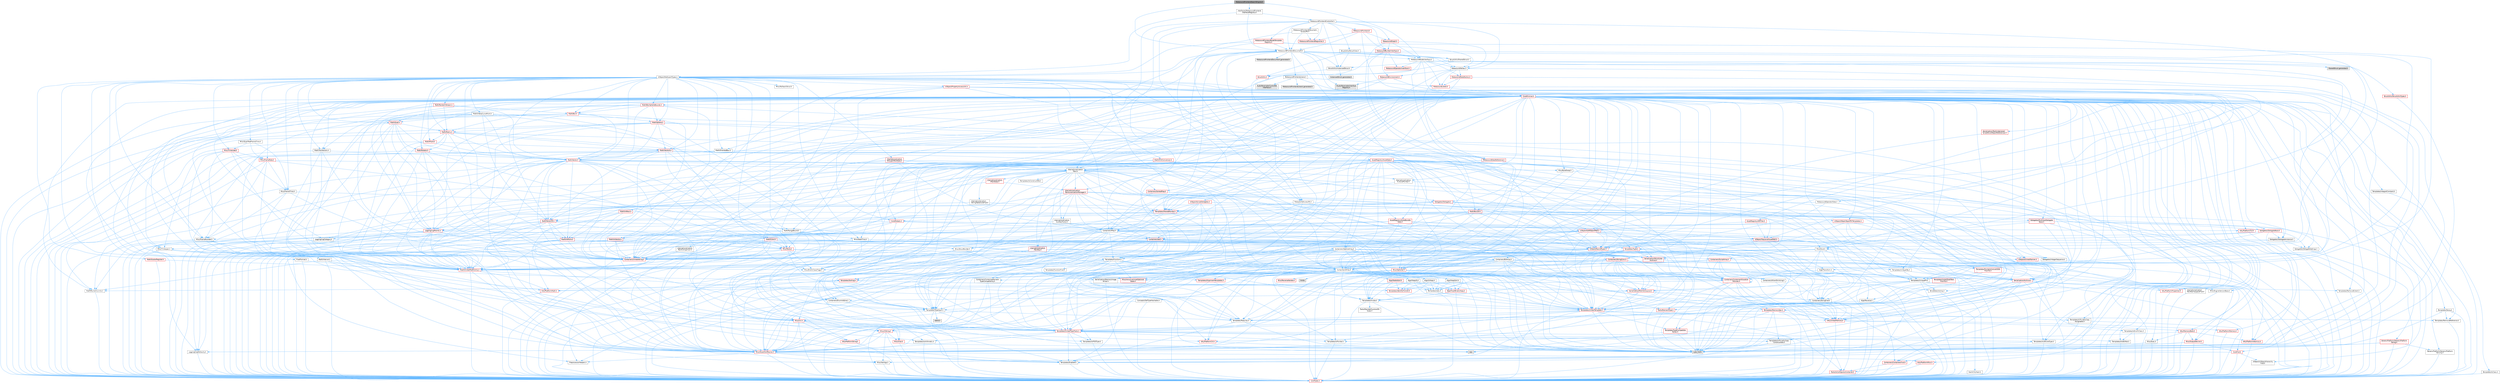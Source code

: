 digraph "MetasoundFrontendSearchEngine.h"
{
 // INTERACTIVE_SVG=YES
 // LATEX_PDF_SIZE
  bgcolor="transparent";
  edge [fontname=Helvetica,fontsize=10,labelfontname=Helvetica,labelfontsize=10];
  node [fontname=Helvetica,fontsize=10,shape=box,height=0.2,width=0.4];
  Node1 [id="Node000001",label="MetasoundFrontendSearchEngine.h",height=0.2,width=0.4,color="gray40", fillcolor="grey60", style="filled", fontcolor="black",tooltip=" "];
  Node1 -> Node2 [id="edge1_Node000001_Node000002",color="steelblue1",style="solid",tooltip=" "];
  Node2 [id="Node000002",label="Interfaces/MetasoundFrontend\lInterfaceRegistry.h",height=0.2,width=0.4,color="grey40", fillcolor="white", style="filled",URL="$d7/d91/MetasoundFrontendInterfaceRegistry_8h.html",tooltip=" "];
  Node2 -> Node3 [id="edge2_Node000002_Node000003",color="steelblue1",style="solid",tooltip=" "];
  Node3 [id="Node000003",label="MetasoundFrontendController.h",height=0.2,width=0.4,color="grey40", fillcolor="white", style="filled",URL="$d0/d64/MetasoundFrontendController_8h.html",tooltip=" "];
  Node3 -> Node4 [id="edge3_Node000003_Node000004",color="steelblue1",style="solid",tooltip=" "];
  Node4 [id="Node000004",label="MetasoundAccessPtr.h",height=0.2,width=0.4,color="grey40", fillcolor="white", style="filled",URL="$d4/dfa/MetasoundAccessPtr_8h.html",tooltip=" "];
  Node4 -> Node5 [id="edge4_Node000004_Node000005",color="steelblue1",style="solid",tooltip=" "];
  Node5 [id="Node000005",label="Templates/Function.h",height=0.2,width=0.4,color="grey40", fillcolor="white", style="filled",URL="$df/df5/Function_8h.html",tooltip=" "];
  Node5 -> Node6 [id="edge5_Node000005_Node000006",color="steelblue1",style="solid",tooltip=" "];
  Node6 [id="Node000006",label="CoreTypes.h",height=0.2,width=0.4,color="red", fillcolor="#FFF0F0", style="filled",URL="$dc/dec/CoreTypes_8h.html",tooltip=" "];
  Node5 -> Node20 [id="edge6_Node000005_Node000020",color="steelblue1",style="solid",tooltip=" "];
  Node20 [id="Node000020",label="Misc/AssertionMacros.h",height=0.2,width=0.4,color="red", fillcolor="#FFF0F0", style="filled",URL="$d0/dfa/AssertionMacros_8h.html",tooltip=" "];
  Node20 -> Node6 [id="edge7_Node000020_Node000006",color="steelblue1",style="solid",tooltip=" "];
  Node20 -> Node21 [id="edge8_Node000020_Node000021",color="steelblue1",style="solid",tooltip=" "];
  Node21 [id="Node000021",label="HAL/PlatformMisc.h",height=0.2,width=0.4,color="red", fillcolor="#FFF0F0", style="filled",URL="$d0/df5/PlatformMisc_8h.html",tooltip=" "];
  Node21 -> Node6 [id="edge9_Node000021_Node000006",color="steelblue1",style="solid",tooltip=" "];
  Node20 -> Node11 [id="edge10_Node000020_Node000011",color="steelblue1",style="solid",tooltip=" "];
  Node11 [id="Node000011",label="PreprocessorHelpers.h",height=0.2,width=0.4,color="grey40", fillcolor="white", style="filled",URL="$db/ddb/PreprocessorHelpers_8h.html",tooltip=" "];
  Node20 -> Node57 [id="edge11_Node000020_Node000057",color="steelblue1",style="solid",tooltip=" "];
  Node57 [id="Node000057",label="Templates/EnableIf.h",height=0.2,width=0.4,color="grey40", fillcolor="white", style="filled",URL="$d7/d60/EnableIf_8h.html",tooltip=" "];
  Node57 -> Node6 [id="edge12_Node000057_Node000006",color="steelblue1",style="solid",tooltip=" "];
  Node20 -> Node63 [id="edge13_Node000020_Node000063",color="steelblue1",style="solid",tooltip=" "];
  Node63 [id="Node000063",label="Misc/VarArgs.h",height=0.2,width=0.4,color="grey40", fillcolor="white", style="filled",URL="$d5/d6f/VarArgs_8h.html",tooltip=" "];
  Node63 -> Node6 [id="edge14_Node000063_Node000006",color="steelblue1",style="solid",tooltip=" "];
  Node5 -> Node71 [id="edge15_Node000005_Node000071",color="steelblue1",style="solid",tooltip=" "];
  Node71 [id="Node000071",label="Misc/IntrusiveUnsetOptional\lState.h",height=0.2,width=0.4,color="red", fillcolor="#FFF0F0", style="filled",URL="$d2/d0a/IntrusiveUnsetOptionalState_8h.html",tooltip=" "];
  Node5 -> Node73 [id="edge16_Node000005_Node000073",color="steelblue1",style="solid",tooltip=" "];
  Node73 [id="Node000073",label="HAL/UnrealMemory.h",height=0.2,width=0.4,color="red", fillcolor="#FFF0F0", style="filled",URL="$d9/d96/UnrealMemory_8h.html",tooltip=" "];
  Node73 -> Node6 [id="edge17_Node000073_Node000006",color="steelblue1",style="solid",tooltip=" "];
  Node73 -> Node77 [id="edge18_Node000073_Node000077",color="steelblue1",style="solid",tooltip=" "];
  Node77 [id="Node000077",label="HAL/MemoryBase.h",height=0.2,width=0.4,color="red", fillcolor="#FFF0F0", style="filled",URL="$d6/d9f/MemoryBase_8h.html",tooltip=" "];
  Node77 -> Node6 [id="edge19_Node000077_Node000006",color="steelblue1",style="solid",tooltip=" "];
  Node77 -> Node50 [id="edge20_Node000077_Node000050",color="steelblue1",style="solid",tooltip=" "];
  Node50 [id="Node000050",label="HAL/PlatformAtomics.h",height=0.2,width=0.4,color="red", fillcolor="#FFF0F0", style="filled",URL="$d3/d36/PlatformAtomics_8h.html",tooltip=" "];
  Node50 -> Node6 [id="edge21_Node000050_Node000006",color="steelblue1",style="solid",tooltip=" "];
  Node77 -> Node33 [id="edge22_Node000077_Node000033",color="steelblue1",style="solid",tooltip=" "];
  Node33 [id="Node000033",label="HAL/PlatformCrt.h",height=0.2,width=0.4,color="red", fillcolor="#FFF0F0", style="filled",URL="$d8/d75/PlatformCrt_8h.html",tooltip=" "];
  Node33 -> Node34 [id="edge23_Node000033_Node000034",color="steelblue1",style="solid",tooltip=" "];
  Node34 [id="Node000034",label="new",height=0.2,width=0.4,color="grey60", fillcolor="#E0E0E0", style="filled",tooltip=" "];
  Node77 -> Node78 [id="edge24_Node000077_Node000078",color="steelblue1",style="solid",tooltip=" "];
  Node78 [id="Node000078",label="Misc/Exec.h",height=0.2,width=0.4,color="grey40", fillcolor="white", style="filled",URL="$de/ddb/Exec_8h.html",tooltip=" "];
  Node78 -> Node6 [id="edge25_Node000078_Node000006",color="steelblue1",style="solid",tooltip=" "];
  Node78 -> Node20 [id="edge26_Node000078_Node000020",color="steelblue1",style="solid",tooltip=" "];
  Node77 -> Node79 [id="edge27_Node000077_Node000079",color="steelblue1",style="solid",tooltip=" "];
  Node79 [id="Node000079",label="Misc/OutputDevice.h",height=0.2,width=0.4,color="red", fillcolor="#FFF0F0", style="filled",URL="$d7/d32/OutputDevice_8h.html",tooltip=" "];
  Node79 -> Node28 [id="edge28_Node000079_Node000028",color="steelblue1",style="solid",tooltip=" "];
  Node28 [id="Node000028",label="CoreFwd.h",height=0.2,width=0.4,color="red", fillcolor="#FFF0F0", style="filled",URL="$d1/d1e/CoreFwd_8h.html",tooltip=" "];
  Node28 -> Node6 [id="edge29_Node000028_Node000006",color="steelblue1",style="solid",tooltip=" "];
  Node28 -> Node29 [id="edge30_Node000028_Node000029",color="steelblue1",style="solid",tooltip=" "];
  Node29 [id="Node000029",label="Containers/ContainersFwd.h",height=0.2,width=0.4,color="red", fillcolor="#FFF0F0", style="filled",URL="$d4/d0a/ContainersFwd_8h.html",tooltip=" "];
  Node29 -> Node6 [id="edge31_Node000029_Node000006",color="steelblue1",style="solid",tooltip=" "];
  Node29 -> Node26 [id="edge32_Node000029_Node000026",color="steelblue1",style="solid",tooltip=" "];
  Node26 [id="Node000026",label="Traits/IsContiguousContainer.h",height=0.2,width=0.4,color="red", fillcolor="#FFF0F0", style="filled",URL="$d5/d3c/IsContiguousContainer_8h.html",tooltip=" "];
  Node26 -> Node6 [id="edge33_Node000026_Node000006",color="steelblue1",style="solid",tooltip=" "];
  Node28 -> Node31 [id="edge34_Node000028_Node000031",color="steelblue1",style="solid",tooltip=" "];
  Node31 [id="Node000031",label="UObject/UObjectHierarchy\lFwd.h",height=0.2,width=0.4,color="grey40", fillcolor="white", style="filled",URL="$d3/d13/UObjectHierarchyFwd_8h.html",tooltip=" "];
  Node79 -> Node6 [id="edge35_Node000079_Node000006",color="steelblue1",style="solid",tooltip=" "];
  Node79 -> Node80 [id="edge36_Node000079_Node000080",color="steelblue1",style="solid",tooltip=" "];
  Node80 [id="Node000080",label="Logging/LogVerbosity.h",height=0.2,width=0.4,color="grey40", fillcolor="white", style="filled",URL="$d2/d8f/LogVerbosity_8h.html",tooltip=" "];
  Node80 -> Node6 [id="edge37_Node000080_Node000006",color="steelblue1",style="solid",tooltip=" "];
  Node79 -> Node63 [id="edge38_Node000079_Node000063",color="steelblue1",style="solid",tooltip=" "];
  Node73 -> Node90 [id="edge39_Node000073_Node000090",color="steelblue1",style="solid",tooltip=" "];
  Node90 [id="Node000090",label="HAL/PlatformMemory.h",height=0.2,width=0.4,color="red", fillcolor="#FFF0F0", style="filled",URL="$de/d68/PlatformMemory_8h.html",tooltip=" "];
  Node90 -> Node6 [id="edge40_Node000090_Node000006",color="steelblue1",style="solid",tooltip=" "];
  Node73 -> Node93 [id="edge41_Node000073_Node000093",color="steelblue1",style="solid",tooltip=" "];
  Node93 [id="Node000093",label="Templates/IsPointer.h",height=0.2,width=0.4,color="grey40", fillcolor="white", style="filled",URL="$d7/d05/IsPointer_8h.html",tooltip=" "];
  Node93 -> Node6 [id="edge42_Node000093_Node000006",color="steelblue1",style="solid",tooltip=" "];
  Node5 -> Node94 [id="edge43_Node000005_Node000094",color="steelblue1",style="solid",tooltip=" "];
  Node94 [id="Node000094",label="Templates/FunctionFwd.h",height=0.2,width=0.4,color="grey40", fillcolor="white", style="filled",URL="$d6/d54/FunctionFwd_8h.html",tooltip=" "];
  Node5 -> Node95 [id="edge44_Node000005_Node000095",color="steelblue1",style="solid",tooltip=" "];
  Node95 [id="Node000095",label="Templates/UnrealTypeTraits.h",height=0.2,width=0.4,color="red", fillcolor="#FFF0F0", style="filled",URL="$d2/d2d/UnrealTypeTraits_8h.html",tooltip=" "];
  Node95 -> Node6 [id="edge45_Node000095_Node000006",color="steelblue1",style="solid",tooltip=" "];
  Node95 -> Node93 [id="edge46_Node000095_Node000093",color="steelblue1",style="solid",tooltip=" "];
  Node95 -> Node20 [id="edge47_Node000095_Node000020",color="steelblue1",style="solid",tooltip=" "];
  Node95 -> Node86 [id="edge48_Node000095_Node000086",color="steelblue1",style="solid",tooltip=" "];
  Node86 [id="Node000086",label="Templates/AndOrNot.h",height=0.2,width=0.4,color="grey40", fillcolor="white", style="filled",URL="$db/d0a/AndOrNot_8h.html",tooltip=" "];
  Node86 -> Node6 [id="edge49_Node000086_Node000006",color="steelblue1",style="solid",tooltip=" "];
  Node95 -> Node57 [id="edge50_Node000095_Node000057",color="steelblue1",style="solid",tooltip=" "];
  Node95 -> Node96 [id="edge51_Node000095_Node000096",color="steelblue1",style="solid",tooltip=" "];
  Node96 [id="Node000096",label="Templates/IsArithmetic.h",height=0.2,width=0.4,color="grey40", fillcolor="white", style="filled",URL="$d2/d5d/IsArithmetic_8h.html",tooltip=" "];
  Node96 -> Node6 [id="edge52_Node000096_Node000006",color="steelblue1",style="solid",tooltip=" "];
  Node95 -> Node98 [id="edge53_Node000095_Node000098",color="steelblue1",style="solid",tooltip=" "];
  Node98 [id="Node000098",label="Templates/IsPODType.h",height=0.2,width=0.4,color="grey40", fillcolor="white", style="filled",URL="$d7/db1/IsPODType_8h.html",tooltip=" "];
  Node98 -> Node6 [id="edge54_Node000098_Node000006",color="steelblue1",style="solid",tooltip=" "];
  Node95 -> Node99 [id="edge55_Node000095_Node000099",color="steelblue1",style="solid",tooltip=" "];
  Node99 [id="Node000099",label="Templates/IsUECoreType.h",height=0.2,width=0.4,color="grey40", fillcolor="white", style="filled",URL="$d1/db8/IsUECoreType_8h.html",tooltip=" "];
  Node99 -> Node6 [id="edge56_Node000099_Node000006",color="steelblue1",style="solid",tooltip=" "];
  Node99 -> Node10 [id="edge57_Node000099_Node000010",color="steelblue1",style="solid",tooltip=" "];
  Node10 [id="Node000010",label="type_traits",height=0.2,width=0.4,color="grey60", fillcolor="#E0E0E0", style="filled",tooltip=" "];
  Node95 -> Node87 [id="edge58_Node000095_Node000087",color="steelblue1",style="solid",tooltip=" "];
  Node87 [id="Node000087",label="Templates/IsTriviallyCopy\lConstructible.h",height=0.2,width=0.4,color="grey40", fillcolor="white", style="filled",URL="$d3/d78/IsTriviallyCopyConstructible_8h.html",tooltip=" "];
  Node87 -> Node6 [id="edge59_Node000087_Node000006",color="steelblue1",style="solid",tooltip=" "];
  Node87 -> Node10 [id="edge60_Node000087_Node000010",color="steelblue1",style="solid",tooltip=" "];
  Node5 -> Node100 [id="edge61_Node000005_Node000100",color="steelblue1",style="solid",tooltip=" "];
  Node100 [id="Node000100",label="Templates/Invoke.h",height=0.2,width=0.4,color="grey40", fillcolor="white", style="filled",URL="$d7/deb/Invoke_8h.html",tooltip=" "];
  Node100 -> Node6 [id="edge62_Node000100_Node000006",color="steelblue1",style="solid",tooltip=" "];
  Node100 -> Node101 [id="edge63_Node000100_Node000101",color="steelblue1",style="solid",tooltip=" "];
  Node101 [id="Node000101",label="Traits/MemberFunctionPtr\lOuter.h",height=0.2,width=0.4,color="grey40", fillcolor="white", style="filled",URL="$db/da7/MemberFunctionPtrOuter_8h.html",tooltip=" "];
  Node100 -> Node102 [id="edge64_Node000100_Node000102",color="steelblue1",style="solid",tooltip=" "];
  Node102 [id="Node000102",label="Templates/UnrealTemplate.h",height=0.2,width=0.4,color="red", fillcolor="#FFF0F0", style="filled",URL="$d4/d24/UnrealTemplate_8h.html",tooltip=" "];
  Node102 -> Node6 [id="edge65_Node000102_Node000006",color="steelblue1",style="solid",tooltip=" "];
  Node102 -> Node93 [id="edge66_Node000102_Node000093",color="steelblue1",style="solid",tooltip=" "];
  Node102 -> Node73 [id="edge67_Node000102_Node000073",color="steelblue1",style="solid",tooltip=" "];
  Node102 -> Node95 [id="edge68_Node000102_Node000095",color="steelblue1",style="solid",tooltip=" "];
  Node102 -> Node105 [id="edge69_Node000102_Node000105",color="steelblue1",style="solid",tooltip=" "];
  Node105 [id="Node000105",label="Templates/RemoveReference.h",height=0.2,width=0.4,color="grey40", fillcolor="white", style="filled",URL="$da/dbe/RemoveReference_8h.html",tooltip=" "];
  Node105 -> Node6 [id="edge70_Node000105_Node000006",color="steelblue1",style="solid",tooltip=" "];
  Node102 -> Node65 [id="edge71_Node000102_Node000065",color="steelblue1",style="solid",tooltip=" "];
  Node65 [id="Node000065",label="Templates/Requires.h",height=0.2,width=0.4,color="grey40", fillcolor="white", style="filled",URL="$dc/d96/Requires_8h.html",tooltip=" "];
  Node65 -> Node57 [id="edge72_Node000065_Node000057",color="steelblue1",style="solid",tooltip=" "];
  Node65 -> Node10 [id="edge73_Node000065_Node000010",color="steelblue1",style="solid",tooltip=" "];
  Node102 -> Node106 [id="edge74_Node000102_Node000106",color="steelblue1",style="solid",tooltip=" "];
  Node106 [id="Node000106",label="Templates/TypeCompatible\lBytes.h",height=0.2,width=0.4,color="red", fillcolor="#FFF0F0", style="filled",URL="$df/d0a/TypeCompatibleBytes_8h.html",tooltip=" "];
  Node106 -> Node6 [id="edge75_Node000106_Node000006",color="steelblue1",style="solid",tooltip=" "];
  Node106 -> Node34 [id="edge76_Node000106_Node000034",color="steelblue1",style="solid",tooltip=" "];
  Node106 -> Node10 [id="edge77_Node000106_Node000010",color="steelblue1",style="solid",tooltip=" "];
  Node102 -> Node26 [id="edge78_Node000102_Node000026",color="steelblue1",style="solid",tooltip=" "];
  Node102 -> Node10 [id="edge79_Node000102_Node000010",color="steelblue1",style="solid",tooltip=" "];
  Node100 -> Node10 [id="edge80_Node000100_Node000010",color="steelblue1",style="solid",tooltip=" "];
  Node5 -> Node102 [id="edge81_Node000005_Node000102",color="steelblue1",style="solid",tooltip=" "];
  Node5 -> Node65 [id="edge82_Node000005_Node000065",color="steelblue1",style="solid",tooltip=" "];
  Node5 -> Node108 [id="edge83_Node000005_Node000108",color="steelblue1",style="solid",tooltip=" "];
  Node108 [id="Node000108",label="Math/UnrealMathUtility.h",height=0.2,width=0.4,color="red", fillcolor="#FFF0F0", style="filled",URL="$db/db8/UnrealMathUtility_8h.html",tooltip=" "];
  Node108 -> Node6 [id="edge84_Node000108_Node000006",color="steelblue1",style="solid",tooltip=" "];
  Node108 -> Node20 [id="edge85_Node000108_Node000020",color="steelblue1",style="solid",tooltip=" "];
  Node108 -> Node109 [id="edge86_Node000108_Node000109",color="steelblue1",style="solid",tooltip=" "];
  Node109 [id="Node000109",label="HAL/PlatformMath.h",height=0.2,width=0.4,color="red", fillcolor="#FFF0F0", style="filled",URL="$dc/d53/PlatformMath_8h.html",tooltip=" "];
  Node109 -> Node6 [id="edge87_Node000109_Node000006",color="steelblue1",style="solid",tooltip=" "];
  Node108 -> Node65 [id="edge88_Node000108_Node000065",color="steelblue1",style="solid",tooltip=" "];
  Node5 -> Node34 [id="edge89_Node000005_Node000034",color="steelblue1",style="solid",tooltip=" "];
  Node5 -> Node10 [id="edge90_Node000005_Node000010",color="steelblue1",style="solid",tooltip=" "];
  Node4 -> Node65 [id="edge91_Node000004_Node000065",color="steelblue1",style="solid",tooltip=" "];
  Node4 -> Node117 [id="edge92_Node000004_Node000117",color="steelblue1",style="solid",tooltip=" "];
  Node117 [id="Node000117",label="Templates/SharedPointer.h",height=0.2,width=0.4,color="red", fillcolor="#FFF0F0", style="filled",URL="$d2/d17/SharedPointer_8h.html",tooltip=" "];
  Node117 -> Node6 [id="edge93_Node000117_Node000006",color="steelblue1",style="solid",tooltip=" "];
  Node117 -> Node71 [id="edge94_Node000117_Node000071",color="steelblue1",style="solid",tooltip=" "];
  Node117 -> Node118 [id="edge95_Node000117_Node000118",color="steelblue1",style="solid",tooltip=" "];
  Node118 [id="Node000118",label="Templates/PointerIsConvertible\lFromTo.h",height=0.2,width=0.4,color="red", fillcolor="#FFF0F0", style="filled",URL="$d6/d65/PointerIsConvertibleFromTo_8h.html",tooltip=" "];
  Node118 -> Node6 [id="edge96_Node000118_Node000006",color="steelblue1",style="solid",tooltip=" "];
  Node118 -> Node119 [id="edge97_Node000118_Node000119",color="steelblue1",style="solid",tooltip=" "];
  Node119 [id="Node000119",label="Templates/LosesQualifiers\lFromTo.h",height=0.2,width=0.4,color="red", fillcolor="#FFF0F0", style="filled",URL="$d2/db3/LosesQualifiersFromTo_8h.html",tooltip=" "];
  Node119 -> Node10 [id="edge98_Node000119_Node000010",color="steelblue1",style="solid",tooltip=" "];
  Node118 -> Node10 [id="edge99_Node000118_Node000010",color="steelblue1",style="solid",tooltip=" "];
  Node117 -> Node20 [id="edge100_Node000117_Node000020",color="steelblue1",style="solid",tooltip=" "];
  Node117 -> Node73 [id="edge101_Node000117_Node000073",color="steelblue1",style="solid",tooltip=" "];
  Node117 -> Node120 [id="edge102_Node000117_Node000120",color="steelblue1",style="solid",tooltip=" "];
  Node120 [id="Node000120",label="Containers/Array.h",height=0.2,width=0.4,color="grey40", fillcolor="white", style="filled",URL="$df/dd0/Array_8h.html",tooltip=" "];
  Node120 -> Node6 [id="edge103_Node000120_Node000006",color="steelblue1",style="solid",tooltip=" "];
  Node120 -> Node20 [id="edge104_Node000120_Node000020",color="steelblue1",style="solid",tooltip=" "];
  Node120 -> Node71 [id="edge105_Node000120_Node000071",color="steelblue1",style="solid",tooltip=" "];
  Node120 -> Node121 [id="edge106_Node000120_Node000121",color="steelblue1",style="solid",tooltip=" "];
  Node121 [id="Node000121",label="Misc/ReverseIterate.h",height=0.2,width=0.4,color="red", fillcolor="#FFF0F0", style="filled",URL="$db/de3/ReverseIterate_8h.html",tooltip=" "];
  Node120 -> Node73 [id="edge107_Node000120_Node000073",color="steelblue1",style="solid",tooltip=" "];
  Node120 -> Node95 [id="edge108_Node000120_Node000095",color="steelblue1",style="solid",tooltip=" "];
  Node120 -> Node102 [id="edge109_Node000120_Node000102",color="steelblue1",style="solid",tooltip=" "];
  Node120 -> Node123 [id="edge110_Node000120_Node000123",color="steelblue1",style="solid",tooltip=" "];
  Node123 [id="Node000123",label="Containers/AllowShrinking.h",height=0.2,width=0.4,color="grey40", fillcolor="white", style="filled",URL="$d7/d1a/AllowShrinking_8h.html",tooltip=" "];
  Node123 -> Node6 [id="edge111_Node000123_Node000006",color="steelblue1",style="solid",tooltip=" "];
  Node120 -> Node124 [id="edge112_Node000120_Node000124",color="steelblue1",style="solid",tooltip=" "];
  Node124 [id="Node000124",label="Containers/ContainerAllocation\lPolicies.h",height=0.2,width=0.4,color="red", fillcolor="#FFF0F0", style="filled",URL="$d7/dff/ContainerAllocationPolicies_8h.html",tooltip=" "];
  Node124 -> Node6 [id="edge113_Node000124_Node000006",color="steelblue1",style="solid",tooltip=" "];
  Node124 -> Node124 [id="edge114_Node000124_Node000124",color="steelblue1",style="solid",tooltip=" "];
  Node124 -> Node109 [id="edge115_Node000124_Node000109",color="steelblue1",style="solid",tooltip=" "];
  Node124 -> Node73 [id="edge116_Node000124_Node000073",color="steelblue1",style="solid",tooltip=" "];
  Node124 -> Node43 [id="edge117_Node000124_Node000043",color="steelblue1",style="solid",tooltip=" "];
  Node43 [id="Node000043",label="Math/NumericLimits.h",height=0.2,width=0.4,color="grey40", fillcolor="white", style="filled",URL="$df/d1b/NumericLimits_8h.html",tooltip=" "];
  Node43 -> Node6 [id="edge118_Node000043_Node000006",color="steelblue1",style="solid",tooltip=" "];
  Node124 -> Node20 [id="edge119_Node000124_Node000020",color="steelblue1",style="solid",tooltip=" "];
  Node124 -> Node127 [id="edge120_Node000124_Node000127",color="steelblue1",style="solid",tooltip=" "];
  Node127 [id="Node000127",label="Templates/MemoryOps.h",height=0.2,width=0.4,color="red", fillcolor="#FFF0F0", style="filled",URL="$db/dea/MemoryOps_8h.html",tooltip=" "];
  Node127 -> Node6 [id="edge121_Node000127_Node000006",color="steelblue1",style="solid",tooltip=" "];
  Node127 -> Node73 [id="edge122_Node000127_Node000073",color="steelblue1",style="solid",tooltip=" "];
  Node127 -> Node88 [id="edge123_Node000127_Node000088",color="steelblue1",style="solid",tooltip=" "];
  Node88 [id="Node000088",label="Templates/IsTriviallyCopy\lAssignable.h",height=0.2,width=0.4,color="grey40", fillcolor="white", style="filled",URL="$d2/df2/IsTriviallyCopyAssignable_8h.html",tooltip=" "];
  Node88 -> Node6 [id="edge124_Node000088_Node000006",color="steelblue1",style="solid",tooltip=" "];
  Node88 -> Node10 [id="edge125_Node000088_Node000010",color="steelblue1",style="solid",tooltip=" "];
  Node127 -> Node87 [id="edge126_Node000127_Node000087",color="steelblue1",style="solid",tooltip=" "];
  Node127 -> Node65 [id="edge127_Node000127_Node000065",color="steelblue1",style="solid",tooltip=" "];
  Node127 -> Node95 [id="edge128_Node000127_Node000095",color="steelblue1",style="solid",tooltip=" "];
  Node127 -> Node34 [id="edge129_Node000127_Node000034",color="steelblue1",style="solid",tooltip=" "];
  Node127 -> Node10 [id="edge130_Node000127_Node000010",color="steelblue1",style="solid",tooltip=" "];
  Node124 -> Node106 [id="edge131_Node000124_Node000106",color="steelblue1",style="solid",tooltip=" "];
  Node124 -> Node10 [id="edge132_Node000124_Node000010",color="steelblue1",style="solid",tooltip=" "];
  Node120 -> Node128 [id="edge133_Node000120_Node000128",color="steelblue1",style="solid",tooltip=" "];
  Node128 [id="Node000128",label="Containers/ContainerElement\lTypeCompatibility.h",height=0.2,width=0.4,color="grey40", fillcolor="white", style="filled",URL="$df/ddf/ContainerElementTypeCompatibility_8h.html",tooltip=" "];
  Node128 -> Node6 [id="edge134_Node000128_Node000006",color="steelblue1",style="solid",tooltip=" "];
  Node128 -> Node95 [id="edge135_Node000128_Node000095",color="steelblue1",style="solid",tooltip=" "];
  Node120 -> Node129 [id="edge136_Node000120_Node000129",color="steelblue1",style="solid",tooltip=" "];
  Node129 [id="Node000129",label="Serialization/Archive.h",height=0.2,width=0.4,color="red", fillcolor="#FFF0F0", style="filled",URL="$d7/d3b/Archive_8h.html",tooltip=" "];
  Node129 -> Node28 [id="edge137_Node000129_Node000028",color="steelblue1",style="solid",tooltip=" "];
  Node129 -> Node6 [id="edge138_Node000129_Node000006",color="steelblue1",style="solid",tooltip=" "];
  Node129 -> Node130 [id="edge139_Node000129_Node000130",color="steelblue1",style="solid",tooltip=" "];
  Node130 [id="Node000130",label="HAL/PlatformProperties.h",height=0.2,width=0.4,color="red", fillcolor="#FFF0F0", style="filled",URL="$d9/db0/PlatformProperties_8h.html",tooltip=" "];
  Node130 -> Node6 [id="edge140_Node000130_Node000006",color="steelblue1",style="solid",tooltip=" "];
  Node129 -> Node133 [id="edge141_Node000129_Node000133",color="steelblue1",style="solid",tooltip=" "];
  Node133 [id="Node000133",label="Internationalization\l/TextNamespaceFwd.h",height=0.2,width=0.4,color="grey40", fillcolor="white", style="filled",URL="$d8/d97/TextNamespaceFwd_8h.html",tooltip=" "];
  Node133 -> Node6 [id="edge142_Node000133_Node000006",color="steelblue1",style="solid",tooltip=" "];
  Node129 -> Node20 [id="edge143_Node000129_Node000020",color="steelblue1",style="solid",tooltip=" "];
  Node129 -> Node134 [id="edge144_Node000129_Node000134",color="steelblue1",style="solid",tooltip=" "];
  Node134 [id="Node000134",label="Misc/EngineVersionBase.h",height=0.2,width=0.4,color="grey40", fillcolor="white", style="filled",URL="$d5/d2b/EngineVersionBase_8h.html",tooltip=" "];
  Node134 -> Node6 [id="edge145_Node000134_Node000006",color="steelblue1",style="solid",tooltip=" "];
  Node129 -> Node63 [id="edge146_Node000129_Node000063",color="steelblue1",style="solid",tooltip=" "];
  Node129 -> Node57 [id="edge147_Node000129_Node000057",color="steelblue1",style="solid",tooltip=" "];
  Node129 -> Node137 [id="edge148_Node000129_Node000137",color="steelblue1",style="solid",tooltip=" "];
  Node137 [id="Node000137",label="Templates/IsEnumClass.h",height=0.2,width=0.4,color="grey40", fillcolor="white", style="filled",URL="$d7/d15/IsEnumClass_8h.html",tooltip=" "];
  Node137 -> Node6 [id="edge149_Node000137_Node000006",color="steelblue1",style="solid",tooltip=" "];
  Node137 -> Node86 [id="edge150_Node000137_Node000086",color="steelblue1",style="solid",tooltip=" "];
  Node129 -> Node102 [id="edge151_Node000129_Node000102",color="steelblue1",style="solid",tooltip=" "];
  Node120 -> Node139 [id="edge152_Node000120_Node000139",color="steelblue1",style="solid",tooltip=" "];
  Node139 [id="Node000139",label="Serialization/MemoryImage\lWriter.h",height=0.2,width=0.4,color="grey40", fillcolor="white", style="filled",URL="$d0/d08/MemoryImageWriter_8h.html",tooltip=" "];
  Node139 -> Node6 [id="edge153_Node000139_Node000006",color="steelblue1",style="solid",tooltip=" "];
  Node139 -> Node140 [id="edge154_Node000139_Node000140",color="steelblue1",style="solid",tooltip=" "];
  Node140 [id="Node000140",label="Serialization/MemoryLayout.h",height=0.2,width=0.4,color="red", fillcolor="#FFF0F0", style="filled",URL="$d7/d66/MemoryLayout_8h.html",tooltip=" "];
  Node140 -> Node143 [id="edge155_Node000140_Node000143",color="steelblue1",style="solid",tooltip=" "];
  Node143 [id="Node000143",label="Containers/EnumAsByte.h",height=0.2,width=0.4,color="grey40", fillcolor="white", style="filled",URL="$d6/d9a/EnumAsByte_8h.html",tooltip=" "];
  Node143 -> Node6 [id="edge156_Node000143_Node000006",color="steelblue1",style="solid",tooltip=" "];
  Node143 -> Node98 [id="edge157_Node000143_Node000098",color="steelblue1",style="solid",tooltip=" "];
  Node143 -> Node144 [id="edge158_Node000143_Node000144",color="steelblue1",style="solid",tooltip=" "];
  Node144 [id="Node000144",label="Templates/TypeHash.h",height=0.2,width=0.4,color="grey40", fillcolor="white", style="filled",URL="$d1/d62/TypeHash_8h.html",tooltip=" "];
  Node144 -> Node6 [id="edge159_Node000144_Node000006",color="steelblue1",style="solid",tooltip=" "];
  Node144 -> Node65 [id="edge160_Node000144_Node000065",color="steelblue1",style="solid",tooltip=" "];
  Node144 -> Node145 [id="edge161_Node000144_Node000145",color="steelblue1",style="solid",tooltip=" "];
  Node145 [id="Node000145",label="Misc/Crc.h",height=0.2,width=0.4,color="red", fillcolor="#FFF0F0", style="filled",URL="$d4/dd2/Crc_8h.html",tooltip=" "];
  Node145 -> Node6 [id="edge162_Node000145_Node000006",color="steelblue1",style="solid",tooltip=" "];
  Node145 -> Node75 [id="edge163_Node000145_Node000075",color="steelblue1",style="solid",tooltip=" "];
  Node75 [id="Node000075",label="HAL/PlatformString.h",height=0.2,width=0.4,color="red", fillcolor="#FFF0F0", style="filled",URL="$db/db5/PlatformString_8h.html",tooltip=" "];
  Node75 -> Node6 [id="edge164_Node000075_Node000006",color="steelblue1",style="solid",tooltip=" "];
  Node145 -> Node20 [id="edge165_Node000145_Node000020",color="steelblue1",style="solid",tooltip=" "];
  Node145 -> Node146 [id="edge166_Node000145_Node000146",color="steelblue1",style="solid",tooltip=" "];
  Node146 [id="Node000146",label="Misc/CString.h",height=0.2,width=0.4,color="red", fillcolor="#FFF0F0", style="filled",URL="$d2/d49/CString_8h.html",tooltip=" "];
  Node146 -> Node6 [id="edge167_Node000146_Node000006",color="steelblue1",style="solid",tooltip=" "];
  Node146 -> Node33 [id="edge168_Node000146_Node000033",color="steelblue1",style="solid",tooltip=" "];
  Node146 -> Node75 [id="edge169_Node000146_Node000075",color="steelblue1",style="solid",tooltip=" "];
  Node146 -> Node20 [id="edge170_Node000146_Node000020",color="steelblue1",style="solid",tooltip=" "];
  Node146 -> Node147 [id="edge171_Node000146_Node000147",color="steelblue1",style="solid",tooltip=" "];
  Node147 [id="Node000147",label="Misc/Char.h",height=0.2,width=0.4,color="red", fillcolor="#FFF0F0", style="filled",URL="$d0/d58/Char_8h.html",tooltip=" "];
  Node147 -> Node6 [id="edge172_Node000147_Node000006",color="steelblue1",style="solid",tooltip=" "];
  Node147 -> Node10 [id="edge173_Node000147_Node000010",color="steelblue1",style="solid",tooltip=" "];
  Node146 -> Node63 [id="edge174_Node000146_Node000063",color="steelblue1",style="solid",tooltip=" "];
  Node145 -> Node147 [id="edge175_Node000145_Node000147",color="steelblue1",style="solid",tooltip=" "];
  Node145 -> Node95 [id="edge176_Node000145_Node000095",color="steelblue1",style="solid",tooltip=" "];
  Node144 -> Node150 [id="edge177_Node000144_Node000150",color="steelblue1",style="solid",tooltip=" "];
  Node150 [id="Node000150",label="stdint.h",height=0.2,width=0.4,color="grey60", fillcolor="#E0E0E0", style="filled",tooltip=" "];
  Node144 -> Node10 [id="edge178_Node000144_Node000010",color="steelblue1",style="solid",tooltip=" "];
  Node140 -> Node23 [id="edge179_Node000140_Node000023",color="steelblue1",style="solid",tooltip=" "];
  Node23 [id="Node000023",label="Containers/StringFwd.h",height=0.2,width=0.4,color="grey40", fillcolor="white", style="filled",URL="$df/d37/StringFwd_8h.html",tooltip=" "];
  Node23 -> Node6 [id="edge180_Node000023_Node000006",color="steelblue1",style="solid",tooltip=" "];
  Node23 -> Node24 [id="edge181_Node000023_Node000024",color="steelblue1",style="solid",tooltip=" "];
  Node24 [id="Node000024",label="Traits/ElementType.h",height=0.2,width=0.4,color="red", fillcolor="#FFF0F0", style="filled",URL="$d5/d4f/ElementType_8h.html",tooltip=" "];
  Node24 -> Node10 [id="edge182_Node000024_Node000010",color="steelblue1",style="solid",tooltip=" "];
  Node23 -> Node26 [id="edge183_Node000023_Node000026",color="steelblue1",style="solid",tooltip=" "];
  Node140 -> Node73 [id="edge184_Node000140_Node000073",color="steelblue1",style="solid",tooltip=" "];
  Node140 -> Node57 [id="edge185_Node000140_Node000057",color="steelblue1",style="solid",tooltip=" "];
  Node140 -> Node102 [id="edge186_Node000140_Node000102",color="steelblue1",style="solid",tooltip=" "];
  Node120 -> Node153 [id="edge187_Node000120_Node000153",color="steelblue1",style="solid",tooltip=" "];
  Node153 [id="Node000153",label="Algo/Heapify.h",height=0.2,width=0.4,color="grey40", fillcolor="white", style="filled",URL="$d0/d2a/Heapify_8h.html",tooltip=" "];
  Node153 -> Node154 [id="edge188_Node000153_Node000154",color="steelblue1",style="solid",tooltip=" "];
  Node154 [id="Node000154",label="Algo/Impl/BinaryHeap.h",height=0.2,width=0.4,color="red", fillcolor="#FFF0F0", style="filled",URL="$d7/da3/Algo_2Impl_2BinaryHeap_8h.html",tooltip=" "];
  Node154 -> Node100 [id="edge189_Node000154_Node000100",color="steelblue1",style="solid",tooltip=" "];
  Node154 -> Node10 [id="edge190_Node000154_Node000010",color="steelblue1",style="solid",tooltip=" "];
  Node153 -> Node157 [id="edge191_Node000153_Node000157",color="steelblue1",style="solid",tooltip=" "];
  Node157 [id="Node000157",label="Templates/IdentityFunctor.h",height=0.2,width=0.4,color="red", fillcolor="#FFF0F0", style="filled",URL="$d7/d2e/IdentityFunctor_8h.html",tooltip=" "];
  Node153 -> Node100 [id="edge192_Node000153_Node000100",color="steelblue1",style="solid",tooltip=" "];
  Node153 -> Node158 [id="edge193_Node000153_Node000158",color="steelblue1",style="solid",tooltip=" "];
  Node158 [id="Node000158",label="Templates/Less.h",height=0.2,width=0.4,color="grey40", fillcolor="white", style="filled",URL="$de/dc8/Less_8h.html",tooltip=" "];
  Node158 -> Node6 [id="edge194_Node000158_Node000006",color="steelblue1",style="solid",tooltip=" "];
  Node158 -> Node102 [id="edge195_Node000158_Node000102",color="steelblue1",style="solid",tooltip=" "];
  Node153 -> Node102 [id="edge196_Node000153_Node000102",color="steelblue1",style="solid",tooltip=" "];
  Node120 -> Node159 [id="edge197_Node000120_Node000159",color="steelblue1",style="solid",tooltip=" "];
  Node159 [id="Node000159",label="Algo/HeapSort.h",height=0.2,width=0.4,color="grey40", fillcolor="white", style="filled",URL="$d3/d92/HeapSort_8h.html",tooltip=" "];
  Node159 -> Node154 [id="edge198_Node000159_Node000154",color="steelblue1",style="solid",tooltip=" "];
  Node159 -> Node157 [id="edge199_Node000159_Node000157",color="steelblue1",style="solid",tooltip=" "];
  Node159 -> Node158 [id="edge200_Node000159_Node000158",color="steelblue1",style="solid",tooltip=" "];
  Node159 -> Node102 [id="edge201_Node000159_Node000102",color="steelblue1",style="solid",tooltip=" "];
  Node120 -> Node160 [id="edge202_Node000120_Node000160",color="steelblue1",style="solid",tooltip=" "];
  Node160 [id="Node000160",label="Algo/IsHeap.h",height=0.2,width=0.4,color="grey40", fillcolor="white", style="filled",URL="$de/d32/IsHeap_8h.html",tooltip=" "];
  Node160 -> Node154 [id="edge203_Node000160_Node000154",color="steelblue1",style="solid",tooltip=" "];
  Node160 -> Node157 [id="edge204_Node000160_Node000157",color="steelblue1",style="solid",tooltip=" "];
  Node160 -> Node100 [id="edge205_Node000160_Node000100",color="steelblue1",style="solid",tooltip=" "];
  Node160 -> Node158 [id="edge206_Node000160_Node000158",color="steelblue1",style="solid",tooltip=" "];
  Node160 -> Node102 [id="edge207_Node000160_Node000102",color="steelblue1",style="solid",tooltip=" "];
  Node120 -> Node154 [id="edge208_Node000120_Node000154",color="steelblue1",style="solid",tooltip=" "];
  Node120 -> Node161 [id="edge209_Node000120_Node000161",color="steelblue1",style="solid",tooltip=" "];
  Node161 [id="Node000161",label="Algo/StableSort.h",height=0.2,width=0.4,color="red", fillcolor="#FFF0F0", style="filled",URL="$d7/d3c/StableSort_8h.html",tooltip=" "];
  Node161 -> Node157 [id="edge210_Node000161_Node000157",color="steelblue1",style="solid",tooltip=" "];
  Node161 -> Node100 [id="edge211_Node000161_Node000100",color="steelblue1",style="solid",tooltip=" "];
  Node161 -> Node158 [id="edge212_Node000161_Node000158",color="steelblue1",style="solid",tooltip=" "];
  Node161 -> Node102 [id="edge213_Node000161_Node000102",color="steelblue1",style="solid",tooltip=" "];
  Node120 -> Node164 [id="edge214_Node000120_Node000164",color="steelblue1",style="solid",tooltip=" "];
  Node164 [id="Node000164",label="Concepts/GetTypeHashable.h",height=0.2,width=0.4,color="grey40", fillcolor="white", style="filled",URL="$d3/da2/GetTypeHashable_8h.html",tooltip=" "];
  Node164 -> Node6 [id="edge215_Node000164_Node000006",color="steelblue1",style="solid",tooltip=" "];
  Node164 -> Node144 [id="edge216_Node000164_Node000144",color="steelblue1",style="solid",tooltip=" "];
  Node120 -> Node157 [id="edge217_Node000120_Node000157",color="steelblue1",style="solid",tooltip=" "];
  Node120 -> Node100 [id="edge218_Node000120_Node000100",color="steelblue1",style="solid",tooltip=" "];
  Node120 -> Node158 [id="edge219_Node000120_Node000158",color="steelblue1",style="solid",tooltip=" "];
  Node120 -> Node119 [id="edge220_Node000120_Node000119",color="steelblue1",style="solid",tooltip=" "];
  Node120 -> Node65 [id="edge221_Node000120_Node000065",color="steelblue1",style="solid",tooltip=" "];
  Node120 -> Node165 [id="edge222_Node000120_Node000165",color="steelblue1",style="solid",tooltip=" "];
  Node165 [id="Node000165",label="Templates/Sorting.h",height=0.2,width=0.4,color="red", fillcolor="#FFF0F0", style="filled",URL="$d3/d9e/Sorting_8h.html",tooltip=" "];
  Node165 -> Node6 [id="edge223_Node000165_Node000006",color="steelblue1",style="solid",tooltip=" "];
  Node165 -> Node109 [id="edge224_Node000165_Node000109",color="steelblue1",style="solid",tooltip=" "];
  Node165 -> Node158 [id="edge225_Node000165_Node000158",color="steelblue1",style="solid",tooltip=" "];
  Node120 -> Node168 [id="edge226_Node000120_Node000168",color="steelblue1",style="solid",tooltip=" "];
  Node168 [id="Node000168",label="Templates/AlignmentTemplates.h",height=0.2,width=0.4,color="red", fillcolor="#FFF0F0", style="filled",URL="$dd/d32/AlignmentTemplates_8h.html",tooltip=" "];
  Node168 -> Node6 [id="edge227_Node000168_Node000006",color="steelblue1",style="solid",tooltip=" "];
  Node168 -> Node93 [id="edge228_Node000168_Node000093",color="steelblue1",style="solid",tooltip=" "];
  Node120 -> Node24 [id="edge229_Node000120_Node000024",color="steelblue1",style="solid",tooltip=" "];
  Node120 -> Node115 [id="edge230_Node000120_Node000115",color="steelblue1",style="solid",tooltip=" "];
  Node115 [id="Node000115",label="limits",height=0.2,width=0.4,color="grey60", fillcolor="#E0E0E0", style="filled",tooltip=" "];
  Node120 -> Node10 [id="edge231_Node000120_Node000010",color="steelblue1",style="solid",tooltip=" "];
  Node117 -> Node169 [id="edge232_Node000117_Node000169",color="steelblue1",style="solid",tooltip=" "];
  Node169 [id="Node000169",label="Containers/Map.h",height=0.2,width=0.4,color="grey40", fillcolor="white", style="filled",URL="$df/d79/Map_8h.html",tooltip=" "];
  Node169 -> Node6 [id="edge233_Node000169_Node000006",color="steelblue1",style="solid",tooltip=" "];
  Node169 -> Node170 [id="edge234_Node000169_Node000170",color="steelblue1",style="solid",tooltip=" "];
  Node170 [id="Node000170",label="Algo/Reverse.h",height=0.2,width=0.4,color="grey40", fillcolor="white", style="filled",URL="$d5/d93/Reverse_8h.html",tooltip=" "];
  Node170 -> Node6 [id="edge235_Node000170_Node000006",color="steelblue1",style="solid",tooltip=" "];
  Node170 -> Node102 [id="edge236_Node000170_Node000102",color="steelblue1",style="solid",tooltip=" "];
  Node169 -> Node128 [id="edge237_Node000169_Node000128",color="steelblue1",style="solid",tooltip=" "];
  Node169 -> Node171 [id="edge238_Node000169_Node000171",color="steelblue1",style="solid",tooltip=" "];
  Node171 [id="Node000171",label="Containers/Set.h",height=0.2,width=0.4,color="red", fillcolor="#FFF0F0", style="filled",URL="$d4/d45/Set_8h.html",tooltip=" "];
  Node171 -> Node124 [id="edge239_Node000171_Node000124",color="steelblue1",style="solid",tooltip=" "];
  Node171 -> Node128 [id="edge240_Node000171_Node000128",color="steelblue1",style="solid",tooltip=" "];
  Node171 -> Node173 [id="edge241_Node000171_Node000173",color="steelblue1",style="solid",tooltip=" "];
  Node173 [id="Node000173",label="Containers/SparseArray.h",height=0.2,width=0.4,color="grey40", fillcolor="white", style="filled",URL="$d5/dbf/SparseArray_8h.html",tooltip=" "];
  Node173 -> Node6 [id="edge242_Node000173_Node000006",color="steelblue1",style="solid",tooltip=" "];
  Node173 -> Node20 [id="edge243_Node000173_Node000020",color="steelblue1",style="solid",tooltip=" "];
  Node173 -> Node73 [id="edge244_Node000173_Node000073",color="steelblue1",style="solid",tooltip=" "];
  Node173 -> Node95 [id="edge245_Node000173_Node000095",color="steelblue1",style="solid",tooltip=" "];
  Node173 -> Node102 [id="edge246_Node000173_Node000102",color="steelblue1",style="solid",tooltip=" "];
  Node173 -> Node124 [id="edge247_Node000173_Node000124",color="steelblue1",style="solid",tooltip=" "];
  Node173 -> Node158 [id="edge248_Node000173_Node000158",color="steelblue1",style="solid",tooltip=" "];
  Node173 -> Node120 [id="edge249_Node000173_Node000120",color="steelblue1",style="solid",tooltip=" "];
  Node173 -> Node108 [id="edge250_Node000173_Node000108",color="steelblue1",style="solid",tooltip=" "];
  Node173 -> Node174 [id="edge251_Node000173_Node000174",color="steelblue1",style="solid",tooltip=" "];
  Node174 [id="Node000174",label="Containers/ScriptArray.h",height=0.2,width=0.4,color="red", fillcolor="#FFF0F0", style="filled",URL="$dc/daf/ScriptArray_8h.html",tooltip=" "];
  Node174 -> Node6 [id="edge252_Node000174_Node000006",color="steelblue1",style="solid",tooltip=" "];
  Node174 -> Node20 [id="edge253_Node000174_Node000020",color="steelblue1",style="solid",tooltip=" "];
  Node174 -> Node73 [id="edge254_Node000174_Node000073",color="steelblue1",style="solid",tooltip=" "];
  Node174 -> Node123 [id="edge255_Node000174_Node000123",color="steelblue1",style="solid",tooltip=" "];
  Node174 -> Node124 [id="edge256_Node000174_Node000124",color="steelblue1",style="solid",tooltip=" "];
  Node174 -> Node120 [id="edge257_Node000174_Node000120",color="steelblue1",style="solid",tooltip=" "];
  Node173 -> Node175 [id="edge258_Node000173_Node000175",color="steelblue1",style="solid",tooltip=" "];
  Node175 [id="Node000175",label="Containers/BitArray.h",height=0.2,width=0.4,color="grey40", fillcolor="white", style="filled",URL="$d1/de4/BitArray_8h.html",tooltip=" "];
  Node175 -> Node124 [id="edge259_Node000175_Node000124",color="steelblue1",style="solid",tooltip=" "];
  Node175 -> Node6 [id="edge260_Node000175_Node000006",color="steelblue1",style="solid",tooltip=" "];
  Node175 -> Node50 [id="edge261_Node000175_Node000050",color="steelblue1",style="solid",tooltip=" "];
  Node175 -> Node73 [id="edge262_Node000175_Node000073",color="steelblue1",style="solid",tooltip=" "];
  Node175 -> Node108 [id="edge263_Node000175_Node000108",color="steelblue1",style="solid",tooltip=" "];
  Node175 -> Node20 [id="edge264_Node000175_Node000020",color="steelblue1",style="solid",tooltip=" "];
  Node175 -> Node45 [id="edge265_Node000175_Node000045",color="steelblue1",style="solid",tooltip=" "];
  Node45 [id="Node000045",label="Misc/EnumClassFlags.h",height=0.2,width=0.4,color="grey40", fillcolor="white", style="filled",URL="$d8/de7/EnumClassFlags_8h.html",tooltip=" "];
  Node175 -> Node129 [id="edge266_Node000175_Node000129",color="steelblue1",style="solid",tooltip=" "];
  Node175 -> Node139 [id="edge267_Node000175_Node000139",color="steelblue1",style="solid",tooltip=" "];
  Node175 -> Node140 [id="edge268_Node000175_Node000140",color="steelblue1",style="solid",tooltip=" "];
  Node175 -> Node57 [id="edge269_Node000175_Node000057",color="steelblue1",style="solid",tooltip=" "];
  Node175 -> Node100 [id="edge270_Node000175_Node000100",color="steelblue1",style="solid",tooltip=" "];
  Node175 -> Node102 [id="edge271_Node000175_Node000102",color="steelblue1",style="solid",tooltip=" "];
  Node175 -> Node95 [id="edge272_Node000175_Node000095",color="steelblue1",style="solid",tooltip=" "];
  Node173 -> Node176 [id="edge273_Node000173_Node000176",color="steelblue1",style="solid",tooltip=" "];
  Node176 [id="Node000176",label="Serialization/Structured\lArchive.h",height=0.2,width=0.4,color="red", fillcolor="#FFF0F0", style="filled",URL="$d9/d1e/StructuredArchive_8h.html",tooltip=" "];
  Node176 -> Node120 [id="edge274_Node000176_Node000120",color="steelblue1",style="solid",tooltip=" "];
  Node176 -> Node124 [id="edge275_Node000176_Node000124",color="steelblue1",style="solid",tooltip=" "];
  Node176 -> Node6 [id="edge276_Node000176_Node000006",color="steelblue1",style="solid",tooltip=" "];
  Node176 -> Node129 [id="edge277_Node000176_Node000129",color="steelblue1",style="solid",tooltip=" "];
  Node176 -> Node187 [id="edge278_Node000176_Node000187",color="steelblue1",style="solid",tooltip=" "];
  Node187 [id="Node000187",label="Templates/UniqueObj.h",height=0.2,width=0.4,color="grey40", fillcolor="white", style="filled",URL="$da/d95/UniqueObj_8h.html",tooltip=" "];
  Node187 -> Node6 [id="edge279_Node000187_Node000006",color="steelblue1",style="solid",tooltip=" "];
  Node187 -> Node188 [id="edge280_Node000187_Node000188",color="steelblue1",style="solid",tooltip=" "];
  Node188 [id="Node000188",label="Templates/UniquePtr.h",height=0.2,width=0.4,color="grey40", fillcolor="white", style="filled",URL="$de/d1a/UniquePtr_8h.html",tooltip=" "];
  Node188 -> Node6 [id="edge281_Node000188_Node000006",color="steelblue1",style="solid",tooltip=" "];
  Node188 -> Node102 [id="edge282_Node000188_Node000102",color="steelblue1",style="solid",tooltip=" "];
  Node188 -> Node189 [id="edge283_Node000188_Node000189",color="steelblue1",style="solid",tooltip=" "];
  Node189 [id="Node000189",label="Templates/IsArray.h",height=0.2,width=0.4,color="grey40", fillcolor="white", style="filled",URL="$d8/d8d/IsArray_8h.html",tooltip=" "];
  Node189 -> Node6 [id="edge284_Node000189_Node000006",color="steelblue1",style="solid",tooltip=" "];
  Node188 -> Node190 [id="edge285_Node000188_Node000190",color="steelblue1",style="solid",tooltip=" "];
  Node190 [id="Node000190",label="Templates/RemoveExtent.h",height=0.2,width=0.4,color="grey40", fillcolor="white", style="filled",URL="$dc/de9/RemoveExtent_8h.html",tooltip=" "];
  Node190 -> Node6 [id="edge286_Node000190_Node000006",color="steelblue1",style="solid",tooltip=" "];
  Node188 -> Node65 [id="edge287_Node000188_Node000065",color="steelblue1",style="solid",tooltip=" "];
  Node188 -> Node140 [id="edge288_Node000188_Node000140",color="steelblue1",style="solid",tooltip=" "];
  Node188 -> Node10 [id="edge289_Node000188_Node000010",color="steelblue1",style="solid",tooltip=" "];
  Node173 -> Node139 [id="edge290_Node000173_Node000139",color="steelblue1",style="solid",tooltip=" "];
  Node173 -> Node192 [id="edge291_Node000173_Node000192",color="steelblue1",style="solid",tooltip=" "];
  Node192 [id="Node000192",label="Containers/UnrealString.h",height=0.2,width=0.4,color="red", fillcolor="#FFF0F0", style="filled",URL="$d5/dba/UnrealString_8h.html",tooltip=" "];
  Node173 -> Node71 [id="edge292_Node000173_Node000071",color="steelblue1",style="solid",tooltip=" "];
  Node171 -> Node29 [id="edge293_Node000171_Node000029",color="steelblue1",style="solid",tooltip=" "];
  Node171 -> Node108 [id="edge294_Node000171_Node000108",color="steelblue1",style="solid",tooltip=" "];
  Node171 -> Node20 [id="edge295_Node000171_Node000020",color="steelblue1",style="solid",tooltip=" "];
  Node171 -> Node196 [id="edge296_Node000171_Node000196",color="steelblue1",style="solid",tooltip=" "];
  Node196 [id="Node000196",label="Misc/StructBuilder.h",height=0.2,width=0.4,color="grey40", fillcolor="white", style="filled",URL="$d9/db3/StructBuilder_8h.html",tooltip=" "];
  Node196 -> Node6 [id="edge297_Node000196_Node000006",color="steelblue1",style="solid",tooltip=" "];
  Node196 -> Node108 [id="edge298_Node000196_Node000108",color="steelblue1",style="solid",tooltip=" "];
  Node196 -> Node168 [id="edge299_Node000196_Node000168",color="steelblue1",style="solid",tooltip=" "];
  Node171 -> Node139 [id="edge300_Node000171_Node000139",color="steelblue1",style="solid",tooltip=" "];
  Node171 -> Node176 [id="edge301_Node000171_Node000176",color="steelblue1",style="solid",tooltip=" "];
  Node171 -> Node5 [id="edge302_Node000171_Node000005",color="steelblue1",style="solid",tooltip=" "];
  Node171 -> Node165 [id="edge303_Node000171_Node000165",color="steelblue1",style="solid",tooltip=" "];
  Node171 -> Node144 [id="edge304_Node000171_Node000144",color="steelblue1",style="solid",tooltip=" "];
  Node171 -> Node102 [id="edge305_Node000171_Node000102",color="steelblue1",style="solid",tooltip=" "];
  Node171 -> Node10 [id="edge306_Node000171_Node000010",color="steelblue1",style="solid",tooltip=" "];
  Node169 -> Node192 [id="edge307_Node000169_Node000192",color="steelblue1",style="solid",tooltip=" "];
  Node169 -> Node20 [id="edge308_Node000169_Node000020",color="steelblue1",style="solid",tooltip=" "];
  Node169 -> Node196 [id="edge309_Node000169_Node000196",color="steelblue1",style="solid",tooltip=" "];
  Node169 -> Node5 [id="edge310_Node000169_Node000005",color="steelblue1",style="solid",tooltip=" "];
  Node169 -> Node165 [id="edge311_Node000169_Node000165",color="steelblue1",style="solid",tooltip=" "];
  Node169 -> Node198 [id="edge312_Node000169_Node000198",color="steelblue1",style="solid",tooltip=" "];
  Node198 [id="Node000198",label="Templates/Tuple.h",height=0.2,width=0.4,color="red", fillcolor="#FFF0F0", style="filled",URL="$d2/d4f/Tuple_8h.html",tooltip=" "];
  Node198 -> Node6 [id="edge313_Node000198_Node000006",color="steelblue1",style="solid",tooltip=" "];
  Node198 -> Node102 [id="edge314_Node000198_Node000102",color="steelblue1",style="solid",tooltip=" "];
  Node198 -> Node199 [id="edge315_Node000198_Node000199",color="steelblue1",style="solid",tooltip=" "];
  Node199 [id="Node000199",label="Delegates/IntegerSequence.h",height=0.2,width=0.4,color="grey40", fillcolor="white", style="filled",URL="$d2/dcc/IntegerSequence_8h.html",tooltip=" "];
  Node199 -> Node6 [id="edge316_Node000199_Node000006",color="steelblue1",style="solid",tooltip=" "];
  Node198 -> Node100 [id="edge317_Node000198_Node000100",color="steelblue1",style="solid",tooltip=" "];
  Node198 -> Node176 [id="edge318_Node000198_Node000176",color="steelblue1",style="solid",tooltip=" "];
  Node198 -> Node140 [id="edge319_Node000198_Node000140",color="steelblue1",style="solid",tooltip=" "];
  Node198 -> Node65 [id="edge320_Node000198_Node000065",color="steelblue1",style="solid",tooltip=" "];
  Node198 -> Node144 [id="edge321_Node000198_Node000144",color="steelblue1",style="solid",tooltip=" "];
  Node198 -> Node10 [id="edge322_Node000198_Node000010",color="steelblue1",style="solid",tooltip=" "];
  Node169 -> Node102 [id="edge323_Node000169_Node000102",color="steelblue1",style="solid",tooltip=" "];
  Node169 -> Node95 [id="edge324_Node000169_Node000095",color="steelblue1",style="solid",tooltip=" "];
  Node169 -> Node10 [id="edge325_Node000169_Node000010",color="steelblue1",style="solid",tooltip=" "];
  Node117 -> Node201 [id="edge326_Node000117_Node000201",color="steelblue1",style="solid",tooltip=" "];
  Node201 [id="Node000201",label="CoreGlobals.h",height=0.2,width=0.4,color="red", fillcolor="#FFF0F0", style="filled",URL="$d5/d8c/CoreGlobals_8h.html",tooltip=" "];
  Node201 -> Node192 [id="edge327_Node000201_Node000192",color="steelblue1",style="solid",tooltip=" "];
  Node201 -> Node6 [id="edge328_Node000201_Node000006",color="steelblue1",style="solid",tooltip=" "];
  Node201 -> Node202 [id="edge329_Node000201_Node000202",color="steelblue1",style="solid",tooltip=" "];
  Node202 [id="Node000202",label="HAL/PlatformTLS.h",height=0.2,width=0.4,color="red", fillcolor="#FFF0F0", style="filled",URL="$d0/def/PlatformTLS_8h.html",tooltip=" "];
  Node202 -> Node6 [id="edge330_Node000202_Node000006",color="steelblue1",style="solid",tooltip=" "];
  Node201 -> Node205 [id="edge331_Node000201_Node000205",color="steelblue1",style="solid",tooltip=" "];
  Node205 [id="Node000205",label="Logging/LogMacros.h",height=0.2,width=0.4,color="red", fillcolor="#FFF0F0", style="filled",URL="$d0/d16/LogMacros_8h.html",tooltip=" "];
  Node205 -> Node192 [id="edge332_Node000205_Node000192",color="steelblue1",style="solid",tooltip=" "];
  Node205 -> Node6 [id="edge333_Node000205_Node000006",color="steelblue1",style="solid",tooltip=" "];
  Node205 -> Node11 [id="edge334_Node000205_Node000011",color="steelblue1",style="solid",tooltip=" "];
  Node205 -> Node206 [id="edge335_Node000205_Node000206",color="steelblue1",style="solid",tooltip=" "];
  Node206 [id="Node000206",label="Logging/LogCategory.h",height=0.2,width=0.4,color="grey40", fillcolor="white", style="filled",URL="$d9/d36/LogCategory_8h.html",tooltip=" "];
  Node206 -> Node6 [id="edge336_Node000206_Node000006",color="steelblue1",style="solid",tooltip=" "];
  Node206 -> Node80 [id="edge337_Node000206_Node000080",color="steelblue1",style="solid",tooltip=" "];
  Node206 -> Node207 [id="edge338_Node000206_Node000207",color="steelblue1",style="solid",tooltip=" "];
  Node207 [id="Node000207",label="UObject/NameTypes.h",height=0.2,width=0.4,color="red", fillcolor="#FFF0F0", style="filled",URL="$d6/d35/NameTypes_8h.html",tooltip=" "];
  Node207 -> Node6 [id="edge339_Node000207_Node000006",color="steelblue1",style="solid",tooltip=" "];
  Node207 -> Node20 [id="edge340_Node000207_Node000020",color="steelblue1",style="solid",tooltip=" "];
  Node207 -> Node73 [id="edge341_Node000207_Node000073",color="steelblue1",style="solid",tooltip=" "];
  Node207 -> Node95 [id="edge342_Node000207_Node000095",color="steelblue1",style="solid",tooltip=" "];
  Node207 -> Node102 [id="edge343_Node000207_Node000102",color="steelblue1",style="solid",tooltip=" "];
  Node207 -> Node192 [id="edge344_Node000207_Node000192",color="steelblue1",style="solid",tooltip=" "];
  Node207 -> Node211 [id="edge345_Node000207_Node000211",color="steelblue1",style="solid",tooltip=" "];
  Node211 [id="Node000211",label="Containers/StringConv.h",height=0.2,width=0.4,color="red", fillcolor="#FFF0F0", style="filled",URL="$d3/ddf/StringConv_8h.html",tooltip=" "];
  Node211 -> Node6 [id="edge346_Node000211_Node000006",color="steelblue1",style="solid",tooltip=" "];
  Node211 -> Node20 [id="edge347_Node000211_Node000020",color="steelblue1",style="solid",tooltip=" "];
  Node211 -> Node124 [id="edge348_Node000211_Node000124",color="steelblue1",style="solid",tooltip=" "];
  Node211 -> Node120 [id="edge349_Node000211_Node000120",color="steelblue1",style="solid",tooltip=" "];
  Node211 -> Node146 [id="edge350_Node000211_Node000146",color="steelblue1",style="solid",tooltip=" "];
  Node211 -> Node189 [id="edge351_Node000211_Node000189",color="steelblue1",style="solid",tooltip=" "];
  Node211 -> Node102 [id="edge352_Node000211_Node000102",color="steelblue1",style="solid",tooltip=" "];
  Node211 -> Node95 [id="edge353_Node000211_Node000095",color="steelblue1",style="solid",tooltip=" "];
  Node211 -> Node24 [id="edge354_Node000211_Node000024",color="steelblue1",style="solid",tooltip=" "];
  Node211 -> Node26 [id="edge355_Node000211_Node000026",color="steelblue1",style="solid",tooltip=" "];
  Node211 -> Node10 [id="edge356_Node000211_Node000010",color="steelblue1",style="solid",tooltip=" "];
  Node207 -> Node23 [id="edge357_Node000207_Node000023",color="steelblue1",style="solid",tooltip=" "];
  Node207 -> Node212 [id="edge358_Node000207_Node000212",color="steelblue1",style="solid",tooltip=" "];
  Node212 [id="Node000212",label="UObject/UnrealNames.h",height=0.2,width=0.4,color="red", fillcolor="#FFF0F0", style="filled",URL="$d8/db1/UnrealNames_8h.html",tooltip=" "];
  Node212 -> Node6 [id="edge359_Node000212_Node000006",color="steelblue1",style="solid",tooltip=" "];
  Node207 -> Node140 [id="edge360_Node000207_Node000140",color="steelblue1",style="solid",tooltip=" "];
  Node207 -> Node71 [id="edge361_Node000207_Node000071",color="steelblue1",style="solid",tooltip=" "];
  Node205 -> Node80 [id="edge362_Node000205_Node000080",color="steelblue1",style="solid",tooltip=" "];
  Node205 -> Node20 [id="edge363_Node000205_Node000020",color="steelblue1",style="solid",tooltip=" "];
  Node205 -> Node63 [id="edge364_Node000205_Node000063",color="steelblue1",style="solid",tooltip=" "];
  Node205 -> Node57 [id="edge365_Node000205_Node000057",color="steelblue1",style="solid",tooltip=" "];
  Node205 -> Node10 [id="edge366_Node000205_Node000010",color="steelblue1",style="solid",tooltip=" "];
  Node201 -> Node45 [id="edge367_Node000201_Node000045",color="steelblue1",style="solid",tooltip=" "];
  Node201 -> Node79 [id="edge368_Node000201_Node000079",color="steelblue1",style="solid",tooltip=" "];
  Node201 -> Node207 [id="edge369_Node000201_Node000207",color="steelblue1",style="solid",tooltip=" "];
  Node4 -> Node102 [id="edge370_Node000004_Node000102",color="steelblue1",style="solid",tooltip=" "];
  Node4 -> Node10 [id="edge371_Node000004_Node000010",color="steelblue1",style="solid",tooltip=" "];
  Node3 -> Node226 [id="edge372_Node000003_Node000226",color="steelblue1",style="solid",tooltip=" "];
  Node226 [id="Node000226",label="MetasoundBuilderInterface.h",height=0.2,width=0.4,color="red", fillcolor="#FFF0F0", style="filled",URL="$d9/d0d/MetasoundBuilderInterface_8h.html",tooltip=" "];
  Node226 -> Node120 [id="edge373_Node000226_Node000120",color="steelblue1",style="solid",tooltip=" "];
  Node226 -> Node227 [id="edge374_Node000226_Node000227",color="steelblue1",style="solid",tooltip=" "];
  Node227 [id="Node000227",label="MetasoundDataReference.h",height=0.2,width=0.4,color="red", fillcolor="#FFF0F0", style="filled",URL="$dc/d67/MetasoundDataReference_8h.html",tooltip=" "];
  Node227 -> Node10 [id="edge375_Node000227_Node000010",color="steelblue1",style="solid",tooltip=" "];
  Node227 -> Node192 [id="edge376_Node000227_Node000192",color="steelblue1",style="solid",tooltip=" "];
  Node227 -> Node228 [id="edge377_Node000227_Node000228",color="steelblue1",style="solid",tooltip=" "];
  Node228 [id="Node000228",label="Internationalization\l/Text.h",height=0.2,width=0.4,color="grey40", fillcolor="white", style="filled",URL="$d6/d35/Text_8h.html",tooltip=" "];
  Node228 -> Node6 [id="edge378_Node000228_Node000006",color="steelblue1",style="solid",tooltip=" "];
  Node228 -> Node50 [id="edge379_Node000228_Node000050",color="steelblue1",style="solid",tooltip=" "];
  Node228 -> Node20 [id="edge380_Node000228_Node000020",color="steelblue1",style="solid",tooltip=" "];
  Node228 -> Node45 [id="edge381_Node000228_Node000045",color="steelblue1",style="solid",tooltip=" "];
  Node228 -> Node95 [id="edge382_Node000228_Node000095",color="steelblue1",style="solid",tooltip=" "];
  Node228 -> Node120 [id="edge383_Node000228_Node000120",color="steelblue1",style="solid",tooltip=" "];
  Node228 -> Node192 [id="edge384_Node000228_Node000192",color="steelblue1",style="solid",tooltip=" "];
  Node228 -> Node229 [id="edge385_Node000228_Node000229",color="steelblue1",style="solid",tooltip=" "];
  Node229 [id="Node000229",label="Containers/SortedMap.h",height=0.2,width=0.4,color="red", fillcolor="#FFF0F0", style="filled",URL="$d1/dcf/SortedMap_8h.html",tooltip=" "];
  Node229 -> Node169 [id="edge386_Node000229_Node000169",color="steelblue1",style="solid",tooltip=" "];
  Node229 -> Node207 [id="edge387_Node000229_Node000207",color="steelblue1",style="solid",tooltip=" "];
  Node228 -> Node143 [id="edge388_Node000228_Node000143",color="steelblue1",style="solid",tooltip=" "];
  Node228 -> Node117 [id="edge389_Node000228_Node000117",color="steelblue1",style="solid",tooltip=" "];
  Node228 -> Node230 [id="edge390_Node000228_Node000230",color="steelblue1",style="solid",tooltip=" "];
  Node230 [id="Node000230",label="Internationalization\l/TextKey.h",height=0.2,width=0.4,color="red", fillcolor="#FFF0F0", style="filled",URL="$d8/d4a/TextKey_8h.html",tooltip=" "];
  Node230 -> Node6 [id="edge391_Node000230_Node000006",color="steelblue1",style="solid",tooltip=" "];
  Node230 -> Node144 [id="edge392_Node000230_Node000144",color="steelblue1",style="solid",tooltip=" "];
  Node230 -> Node211 [id="edge393_Node000230_Node000211",color="steelblue1",style="solid",tooltip=" "];
  Node230 -> Node192 [id="edge394_Node000230_Node000192",color="steelblue1",style="solid",tooltip=" "];
  Node230 -> Node176 [id="edge395_Node000230_Node000176",color="steelblue1",style="solid",tooltip=" "];
  Node228 -> Node231 [id="edge396_Node000228_Node000231",color="steelblue1",style="solid",tooltip=" "];
  Node231 [id="Node000231",label="Internationalization\l/LocKeyFuncs.h",height=0.2,width=0.4,color="grey40", fillcolor="white", style="filled",URL="$dd/d46/LocKeyFuncs_8h.html",tooltip=" "];
  Node231 -> Node6 [id="edge397_Node000231_Node000006",color="steelblue1",style="solid",tooltip=" "];
  Node231 -> Node171 [id="edge398_Node000231_Node000171",color="steelblue1",style="solid",tooltip=" "];
  Node231 -> Node169 [id="edge399_Node000231_Node000169",color="steelblue1",style="solid",tooltip=" "];
  Node228 -> Node232 [id="edge400_Node000228_Node000232",color="steelblue1",style="solid",tooltip=" "];
  Node232 [id="Node000232",label="Internationalization\l/CulturePointer.h",height=0.2,width=0.4,color="grey40", fillcolor="white", style="filled",URL="$d6/dbe/CulturePointer_8h.html",tooltip=" "];
  Node232 -> Node6 [id="edge401_Node000232_Node000006",color="steelblue1",style="solid",tooltip=" "];
  Node232 -> Node117 [id="edge402_Node000232_Node000117",color="steelblue1",style="solid",tooltip=" "];
  Node228 -> Node233 [id="edge403_Node000228_Node000233",color="steelblue1",style="solid",tooltip=" "];
  Node233 [id="Node000233",label="Internationalization\l/TextComparison.h",height=0.2,width=0.4,color="grey40", fillcolor="white", style="filled",URL="$d7/ddc/TextComparison_8h.html",tooltip=" "];
  Node233 -> Node6 [id="edge404_Node000233_Node000006",color="steelblue1",style="solid",tooltip=" "];
  Node233 -> Node192 [id="edge405_Node000233_Node000192",color="steelblue1",style="solid",tooltip=" "];
  Node228 -> Node234 [id="edge406_Node000228_Node000234",color="steelblue1",style="solid",tooltip=" "];
  Node234 [id="Node000234",label="Internationalization\l/TextLocalizationManager.h",height=0.2,width=0.4,color="red", fillcolor="#FFF0F0", style="filled",URL="$d5/d2e/TextLocalizationManager_8h.html",tooltip=" "];
  Node234 -> Node120 [id="edge407_Node000234_Node000120",color="steelblue1",style="solid",tooltip=" "];
  Node234 -> Node124 [id="edge408_Node000234_Node000124",color="steelblue1",style="solid",tooltip=" "];
  Node234 -> Node169 [id="edge409_Node000234_Node000169",color="steelblue1",style="solid",tooltip=" "];
  Node234 -> Node171 [id="edge410_Node000234_Node000171",color="steelblue1",style="solid",tooltip=" "];
  Node234 -> Node192 [id="edge411_Node000234_Node000192",color="steelblue1",style="solid",tooltip=" "];
  Node234 -> Node6 [id="edge412_Node000234_Node000006",color="steelblue1",style="solid",tooltip=" "];
  Node234 -> Node237 [id="edge413_Node000234_Node000237",color="steelblue1",style="solid",tooltip=" "];
  Node237 [id="Node000237",label="Delegates/Delegate.h",height=0.2,width=0.4,color="red", fillcolor="#FFF0F0", style="filled",URL="$d4/d80/Delegate_8h.html",tooltip=" "];
  Node237 -> Node6 [id="edge414_Node000237_Node000006",color="steelblue1",style="solid",tooltip=" "];
  Node237 -> Node20 [id="edge415_Node000237_Node000020",color="steelblue1",style="solid",tooltip=" "];
  Node237 -> Node207 [id="edge416_Node000237_Node000207",color="steelblue1",style="solid",tooltip=" "];
  Node237 -> Node117 [id="edge417_Node000237_Node000117",color="steelblue1",style="solid",tooltip=" "];
  Node237 -> Node238 [id="edge418_Node000237_Node000238",color="steelblue1",style="solid",tooltip=" "];
  Node238 [id="Node000238",label="UObject/WeakObjectPtrTemplates.h",height=0.2,width=0.4,color="red", fillcolor="#FFF0F0", style="filled",URL="$d8/d3b/WeakObjectPtrTemplates_8h.html",tooltip=" "];
  Node238 -> Node6 [id="edge419_Node000238_Node000006",color="steelblue1",style="solid",tooltip=" "];
  Node238 -> Node119 [id="edge420_Node000238_Node000119",color="steelblue1",style="solid",tooltip=" "];
  Node238 -> Node65 [id="edge421_Node000238_Node000065",color="steelblue1",style="solid",tooltip=" "];
  Node238 -> Node169 [id="edge422_Node000238_Node000169",color="steelblue1",style="solid",tooltip=" "];
  Node238 -> Node10 [id="edge423_Node000238_Node000010",color="steelblue1",style="solid",tooltip=" "];
  Node237 -> Node241 [id="edge424_Node000237_Node000241",color="steelblue1",style="solid",tooltip=" "];
  Node241 [id="Node000241",label="Delegates/MulticastDelegate\lBase.h",height=0.2,width=0.4,color="red", fillcolor="#FFF0F0", style="filled",URL="$db/d16/MulticastDelegateBase_8h.html",tooltip=" "];
  Node241 -> Node6 [id="edge425_Node000241_Node000006",color="steelblue1",style="solid",tooltip=" "];
  Node241 -> Node124 [id="edge426_Node000241_Node000124",color="steelblue1",style="solid",tooltip=" "];
  Node241 -> Node120 [id="edge427_Node000241_Node000120",color="steelblue1",style="solid",tooltip=" "];
  Node241 -> Node108 [id="edge428_Node000241_Node000108",color="steelblue1",style="solid",tooltip=" "];
  Node241 -> Node242 [id="edge429_Node000241_Node000242",color="steelblue1",style="solid",tooltip=" "];
  Node242 [id="Node000242",label="Delegates/IDelegateInstance.h",height=0.2,width=0.4,color="grey40", fillcolor="white", style="filled",URL="$d2/d10/IDelegateInstance_8h.html",tooltip=" "];
  Node242 -> Node6 [id="edge430_Node000242_Node000006",color="steelblue1",style="solid",tooltip=" "];
  Node242 -> Node144 [id="edge431_Node000242_Node000144",color="steelblue1",style="solid",tooltip=" "];
  Node242 -> Node207 [id="edge432_Node000242_Node000207",color="steelblue1",style="solid",tooltip=" "];
  Node242 -> Node243 [id="edge433_Node000242_Node000243",color="steelblue1",style="solid",tooltip=" "];
  Node243 [id="Node000243",label="Delegates/DelegateSettings.h",height=0.2,width=0.4,color="grey40", fillcolor="white", style="filled",URL="$d0/d97/DelegateSettings_8h.html",tooltip=" "];
  Node243 -> Node6 [id="edge434_Node000243_Node000006",color="steelblue1",style="solid",tooltip=" "];
  Node241 -> Node244 [id="edge435_Node000241_Node000244",color="steelblue1",style="solid",tooltip=" "];
  Node244 [id="Node000244",label="Delegates/DelegateBase.h",height=0.2,width=0.4,color="red", fillcolor="#FFF0F0", style="filled",URL="$da/d67/DelegateBase_8h.html",tooltip=" "];
  Node244 -> Node6 [id="edge436_Node000244_Node000006",color="steelblue1",style="solid",tooltip=" "];
  Node244 -> Node124 [id="edge437_Node000244_Node000124",color="steelblue1",style="solid",tooltip=" "];
  Node244 -> Node108 [id="edge438_Node000244_Node000108",color="steelblue1",style="solid",tooltip=" "];
  Node244 -> Node207 [id="edge439_Node000244_Node000207",color="steelblue1",style="solid",tooltip=" "];
  Node244 -> Node243 [id="edge440_Node000244_Node000243",color="steelblue1",style="solid",tooltip=" "];
  Node244 -> Node242 [id="edge441_Node000244_Node000242",color="steelblue1",style="solid",tooltip=" "];
  Node237 -> Node199 [id="edge442_Node000237_Node000199",color="steelblue1",style="solid",tooltip=" "];
  Node234 -> Node231 [id="edge443_Node000234_Node000231",color="steelblue1",style="solid",tooltip=" "];
  Node234 -> Node230 [id="edge444_Node000234_Node000230",color="steelblue1",style="solid",tooltip=" "];
  Node234 -> Node145 [id="edge445_Node000234_Node000145",color="steelblue1",style="solid",tooltip=" "];
  Node234 -> Node45 [id="edge446_Node000234_Node000045",color="steelblue1",style="solid",tooltip=" "];
  Node234 -> Node5 [id="edge447_Node000234_Node000005",color="steelblue1",style="solid",tooltip=" "];
  Node234 -> Node117 [id="edge448_Node000234_Node000117",color="steelblue1",style="solid",tooltip=" "];
  Node228 -> Node258 [id="edge449_Node000228_Node000258",color="steelblue1",style="solid",tooltip=" "];
  Node258 [id="Node000258",label="Internationalization\l/StringTableCoreFwd.h",height=0.2,width=0.4,color="grey40", fillcolor="white", style="filled",URL="$d2/d42/StringTableCoreFwd_8h.html",tooltip=" "];
  Node258 -> Node6 [id="edge450_Node000258_Node000006",color="steelblue1",style="solid",tooltip=" "];
  Node258 -> Node117 [id="edge451_Node000258_Node000117",color="steelblue1",style="solid",tooltip=" "];
  Node228 -> Node259 [id="edge452_Node000228_Node000259",color="steelblue1",style="solid",tooltip=" "];
  Node259 [id="Node000259",label="Internationalization\l/ITextData.h",height=0.2,width=0.4,color="red", fillcolor="#FFF0F0", style="filled",URL="$d5/dbd/ITextData_8h.html",tooltip=" "];
  Node259 -> Node6 [id="edge453_Node000259_Node000006",color="steelblue1",style="solid",tooltip=" "];
  Node259 -> Node234 [id="edge454_Node000259_Node000234",color="steelblue1",style="solid",tooltip=" "];
  Node228 -> Node184 [id="edge455_Node000228_Node000184",color="steelblue1",style="solid",tooltip=" "];
  Node184 [id="Node000184",label="Misc/Optional.h",height=0.2,width=0.4,color="red", fillcolor="#FFF0F0", style="filled",URL="$d2/dae/Optional_8h.html",tooltip=" "];
  Node184 -> Node6 [id="edge456_Node000184_Node000006",color="steelblue1",style="solid",tooltip=" "];
  Node184 -> Node20 [id="edge457_Node000184_Node000020",color="steelblue1",style="solid",tooltip=" "];
  Node184 -> Node71 [id="edge458_Node000184_Node000071",color="steelblue1",style="solid",tooltip=" "];
  Node184 -> Node127 [id="edge459_Node000184_Node000127",color="steelblue1",style="solid",tooltip=" "];
  Node184 -> Node102 [id="edge460_Node000184_Node000102",color="steelblue1",style="solid",tooltip=" "];
  Node184 -> Node129 [id="edge461_Node000184_Node000129",color="steelblue1",style="solid",tooltip=" "];
  Node228 -> Node188 [id="edge462_Node000228_Node000188",color="steelblue1",style="solid",tooltip=" "];
  Node228 -> Node260 [id="edge463_Node000228_Node000260",color="steelblue1",style="solid",tooltip=" "];
  Node260 [id="Node000260",label="Templates/IsConstructible.h",height=0.2,width=0.4,color="grey40", fillcolor="white", style="filled",URL="$da/df1/IsConstructible_8h.html",tooltip=" "];
  Node228 -> Node65 [id="edge464_Node000228_Node000065",color="steelblue1",style="solid",tooltip=" "];
  Node228 -> Node10 [id="edge465_Node000228_Node000010",color="steelblue1",style="solid",tooltip=" "];
  Node227 -> Node117 [id="edge466_Node000227_Node000117",color="steelblue1",style="solid",tooltip=" "];
  Node227 -> Node188 [id="edge467_Node000227_Node000188",color="steelblue1",style="solid",tooltip=" "];
  Node227 -> Node207 [id="edge468_Node000227_Node000207",color="steelblue1",style="solid",tooltip=" "];
  Node226 -> Node261 [id="edge469_Node000226_Node000261",color="steelblue1",style="solid",tooltip=" "];
  Node261 [id="Node000261",label="MetasoundEnvironment.h",height=0.2,width=0.4,color="red", fillcolor="#FFF0F0", style="filled",URL="$de/d0f/MetasoundEnvironment_8h.html",tooltip=" "];
  Node261 -> Node229 [id="edge470_Node000261_Node000229",color="steelblue1",style="solid",tooltip=" "];
  Node261 -> Node262 [id="edge471_Node000261_Node000262",color="steelblue1",style="solid",tooltip=" "];
  Node262 [id="Node000262",label="IAudioParameterInterface\lRegistry.h",height=0.2,width=0.4,color="grey60", fillcolor="#E0E0E0", style="filled",tooltip=" "];
  Node261 -> Node10 [id="edge472_Node000261_Node000010",color="steelblue1",style="solid",tooltip=" "];
  Node226 -> Node263 [id="edge473_Node000226_Node000263",color="steelblue1",style="solid",tooltip=" "];
  Node263 [id="Node000263",label="MetasoundNodeInterface.h",height=0.2,width=0.4,color="grey40", fillcolor="white", style="filled",URL="$d6/d9c/MetasoundNodeInterface_8h.html",tooltip=" "];
  Node263 -> Node264 [id="edge474_Node000263_Node000264",color="steelblue1",style="solid",tooltip=" "];
  Node264 [id="Node000264",label="CoreMinimal.h",height=0.2,width=0.4,color="red", fillcolor="#FFF0F0", style="filled",URL="$d7/d67/CoreMinimal_8h.html",tooltip=" "];
  Node264 -> Node6 [id="edge475_Node000264_Node000006",color="steelblue1",style="solid",tooltip=" "];
  Node264 -> Node28 [id="edge476_Node000264_Node000028",color="steelblue1",style="solid",tooltip=" "];
  Node264 -> Node31 [id="edge477_Node000264_Node000031",color="steelblue1",style="solid",tooltip=" "];
  Node264 -> Node29 [id="edge478_Node000264_Node000029",color="steelblue1",style="solid",tooltip=" "];
  Node264 -> Node63 [id="edge479_Node000264_Node000063",color="steelblue1",style="solid",tooltip=" "];
  Node264 -> Node80 [id="edge480_Node000264_Node000080",color="steelblue1",style="solid",tooltip=" "];
  Node264 -> Node79 [id="edge481_Node000264_Node000079",color="steelblue1",style="solid",tooltip=" "];
  Node264 -> Node33 [id="edge482_Node000264_Node000033",color="steelblue1",style="solid",tooltip=" "];
  Node264 -> Node21 [id="edge483_Node000264_Node000021",color="steelblue1",style="solid",tooltip=" "];
  Node264 -> Node20 [id="edge484_Node000264_Node000020",color="steelblue1",style="solid",tooltip=" "];
  Node264 -> Node93 [id="edge485_Node000264_Node000093",color="steelblue1",style="solid",tooltip=" "];
  Node264 -> Node90 [id="edge486_Node000264_Node000090",color="steelblue1",style="solid",tooltip=" "];
  Node264 -> Node50 [id="edge487_Node000264_Node000050",color="steelblue1",style="solid",tooltip=" "];
  Node264 -> Node78 [id="edge488_Node000264_Node000078",color="steelblue1",style="solid",tooltip=" "];
  Node264 -> Node77 [id="edge489_Node000264_Node000077",color="steelblue1",style="solid",tooltip=" "];
  Node264 -> Node73 [id="edge490_Node000264_Node000073",color="steelblue1",style="solid",tooltip=" "];
  Node264 -> Node96 [id="edge491_Node000264_Node000096",color="steelblue1",style="solid",tooltip=" "];
  Node264 -> Node86 [id="edge492_Node000264_Node000086",color="steelblue1",style="solid",tooltip=" "];
  Node264 -> Node98 [id="edge493_Node000264_Node000098",color="steelblue1",style="solid",tooltip=" "];
  Node264 -> Node99 [id="edge494_Node000264_Node000099",color="steelblue1",style="solid",tooltip=" "];
  Node264 -> Node87 [id="edge495_Node000264_Node000087",color="steelblue1",style="solid",tooltip=" "];
  Node264 -> Node95 [id="edge496_Node000264_Node000095",color="steelblue1",style="solid",tooltip=" "];
  Node264 -> Node57 [id="edge497_Node000264_Node000057",color="steelblue1",style="solid",tooltip=" "];
  Node264 -> Node105 [id="edge498_Node000264_Node000105",color="steelblue1",style="solid",tooltip=" "];
  Node264 -> Node265 [id="edge499_Node000264_Node000265",color="steelblue1",style="solid",tooltip=" "];
  Node265 [id="Node000265",label="Templates/IntegralConstant.h",height=0.2,width=0.4,color="grey40", fillcolor="white", style="filled",URL="$db/d1b/IntegralConstant_8h.html",tooltip=" "];
  Node265 -> Node6 [id="edge500_Node000265_Node000006",color="steelblue1",style="solid",tooltip=" "];
  Node264 -> Node266 [id="edge501_Node000264_Node000266",color="steelblue1",style="solid",tooltip=" "];
  Node266 [id="Node000266",label="Templates/IsClass.h",height=0.2,width=0.4,color="grey40", fillcolor="white", style="filled",URL="$db/dcb/IsClass_8h.html",tooltip=" "];
  Node266 -> Node6 [id="edge502_Node000266_Node000006",color="steelblue1",style="solid",tooltip=" "];
  Node264 -> Node106 [id="edge503_Node000264_Node000106",color="steelblue1",style="solid",tooltip=" "];
  Node264 -> Node26 [id="edge504_Node000264_Node000026",color="steelblue1",style="solid",tooltip=" "];
  Node264 -> Node102 [id="edge505_Node000264_Node000102",color="steelblue1",style="solid",tooltip=" "];
  Node264 -> Node43 [id="edge506_Node000264_Node000043",color="steelblue1",style="solid",tooltip=" "];
  Node264 -> Node109 [id="edge507_Node000264_Node000109",color="steelblue1",style="solid",tooltip=" "];
  Node264 -> Node88 [id="edge508_Node000264_Node000088",color="steelblue1",style="solid",tooltip=" "];
  Node264 -> Node127 [id="edge509_Node000264_Node000127",color="steelblue1",style="solid",tooltip=" "];
  Node264 -> Node124 [id="edge510_Node000264_Node000124",color="steelblue1",style="solid",tooltip=" "];
  Node264 -> Node137 [id="edge511_Node000264_Node000137",color="steelblue1",style="solid",tooltip=" "];
  Node264 -> Node130 [id="edge512_Node000264_Node000130",color="steelblue1",style="solid",tooltip=" "];
  Node264 -> Node134 [id="edge513_Node000264_Node000134",color="steelblue1",style="solid",tooltip=" "];
  Node264 -> Node133 [id="edge514_Node000264_Node000133",color="steelblue1",style="solid",tooltip=" "];
  Node264 -> Node129 [id="edge515_Node000264_Node000129",color="steelblue1",style="solid",tooltip=" "];
  Node264 -> Node158 [id="edge516_Node000264_Node000158",color="steelblue1",style="solid",tooltip=" "];
  Node264 -> Node165 [id="edge517_Node000264_Node000165",color="steelblue1",style="solid",tooltip=" "];
  Node264 -> Node147 [id="edge518_Node000264_Node000147",color="steelblue1",style="solid",tooltip=" "];
  Node264 -> Node267 [id="edge519_Node000264_Node000267",color="steelblue1",style="solid",tooltip=" "];
  Node267 [id="Node000267",label="GenericPlatform/GenericPlatform\lStricmp.h",height=0.2,width=0.4,color="grey40", fillcolor="white", style="filled",URL="$d2/d86/GenericPlatformStricmp_8h.html",tooltip=" "];
  Node267 -> Node6 [id="edge520_Node000267_Node000006",color="steelblue1",style="solid",tooltip=" "];
  Node264 -> Node268 [id="edge521_Node000264_Node000268",color="steelblue1",style="solid",tooltip=" "];
  Node268 [id="Node000268",label="GenericPlatform/GenericPlatform\lString.h",height=0.2,width=0.4,color="red", fillcolor="#FFF0F0", style="filled",URL="$dd/d20/GenericPlatformString_8h.html",tooltip=" "];
  Node268 -> Node6 [id="edge522_Node000268_Node000006",color="steelblue1",style="solid",tooltip=" "];
  Node268 -> Node267 [id="edge523_Node000268_Node000267",color="steelblue1",style="solid",tooltip=" "];
  Node268 -> Node57 [id="edge524_Node000268_Node000057",color="steelblue1",style="solid",tooltip=" "];
  Node268 -> Node10 [id="edge525_Node000268_Node000010",color="steelblue1",style="solid",tooltip=" "];
  Node264 -> Node75 [id="edge526_Node000264_Node000075",color="steelblue1",style="solid",tooltip=" "];
  Node264 -> Node146 [id="edge527_Node000264_Node000146",color="steelblue1",style="solid",tooltip=" "];
  Node264 -> Node145 [id="edge528_Node000264_Node000145",color="steelblue1",style="solid",tooltip=" "];
  Node264 -> Node108 [id="edge529_Node000264_Node000108",color="steelblue1",style="solid",tooltip=" "];
  Node264 -> Node192 [id="edge530_Node000264_Node000192",color="steelblue1",style="solid",tooltip=" "];
  Node264 -> Node120 [id="edge531_Node000264_Node000120",color="steelblue1",style="solid",tooltip=" "];
  Node264 -> Node269 [id="edge532_Node000264_Node000269",color="steelblue1",style="solid",tooltip=" "];
  Node269 [id="Node000269",label="Misc/FrameNumber.h",height=0.2,width=0.4,color="grey40", fillcolor="white", style="filled",URL="$dd/dbd/FrameNumber_8h.html",tooltip=" "];
  Node269 -> Node6 [id="edge533_Node000269_Node000006",color="steelblue1",style="solid",tooltip=" "];
  Node269 -> Node43 [id="edge534_Node000269_Node000043",color="steelblue1",style="solid",tooltip=" "];
  Node269 -> Node108 [id="edge535_Node000269_Node000108",color="steelblue1",style="solid",tooltip=" "];
  Node269 -> Node57 [id="edge536_Node000269_Node000057",color="steelblue1",style="solid",tooltip=" "];
  Node269 -> Node95 [id="edge537_Node000269_Node000095",color="steelblue1",style="solid",tooltip=" "];
  Node264 -> Node270 [id="edge538_Node000264_Node000270",color="steelblue1",style="solid",tooltip=" "];
  Node270 [id="Node000270",label="Misc/Timespan.h",height=0.2,width=0.4,color="grey40", fillcolor="white", style="filled",URL="$da/dd9/Timespan_8h.html",tooltip=" "];
  Node270 -> Node6 [id="edge539_Node000270_Node000006",color="steelblue1",style="solid",tooltip=" "];
  Node270 -> Node271 [id="edge540_Node000270_Node000271",color="steelblue1",style="solid",tooltip=" "];
  Node271 [id="Node000271",label="Math/Interval.h",height=0.2,width=0.4,color="grey40", fillcolor="white", style="filled",URL="$d1/d55/Interval_8h.html",tooltip=" "];
  Node271 -> Node6 [id="edge541_Node000271_Node000006",color="steelblue1",style="solid",tooltip=" "];
  Node271 -> Node96 [id="edge542_Node000271_Node000096",color="steelblue1",style="solid",tooltip=" "];
  Node271 -> Node95 [id="edge543_Node000271_Node000095",color="steelblue1",style="solid",tooltip=" "];
  Node271 -> Node43 [id="edge544_Node000271_Node000043",color="steelblue1",style="solid",tooltip=" "];
  Node271 -> Node108 [id="edge545_Node000271_Node000108",color="steelblue1",style="solid",tooltip=" "];
  Node270 -> Node108 [id="edge546_Node000270_Node000108",color="steelblue1",style="solid",tooltip=" "];
  Node270 -> Node20 [id="edge547_Node000270_Node000020",color="steelblue1",style="solid",tooltip=" "];
  Node264 -> Node211 [id="edge548_Node000264_Node000211",color="steelblue1",style="solid",tooltip=" "];
  Node264 -> Node212 [id="edge549_Node000264_Node000212",color="steelblue1",style="solid",tooltip=" "];
  Node264 -> Node207 [id="edge550_Node000264_Node000207",color="steelblue1",style="solid",tooltip=" "];
  Node264 -> Node272 [id="edge551_Node000264_Node000272",color="steelblue1",style="solid",tooltip=" "];
  Node272 [id="Node000272",label="Misc/Parse.h",height=0.2,width=0.4,color="red", fillcolor="#FFF0F0", style="filled",URL="$dc/d71/Parse_8h.html",tooltip=" "];
  Node272 -> Node23 [id="edge552_Node000272_Node000023",color="steelblue1",style="solid",tooltip=" "];
  Node272 -> Node192 [id="edge553_Node000272_Node000192",color="steelblue1",style="solid",tooltip=" "];
  Node272 -> Node6 [id="edge554_Node000272_Node000006",color="steelblue1",style="solid",tooltip=" "];
  Node272 -> Node33 [id="edge555_Node000272_Node000033",color="steelblue1",style="solid",tooltip=" "];
  Node272 -> Node45 [id="edge556_Node000272_Node000045",color="steelblue1",style="solid",tooltip=" "];
  Node272 -> Node5 [id="edge557_Node000272_Node000005",color="steelblue1",style="solid",tooltip=" "];
  Node264 -> Node168 [id="edge558_Node000264_Node000168",color="steelblue1",style="solid",tooltip=" "];
  Node264 -> Node196 [id="edge559_Node000264_Node000196",color="steelblue1",style="solid",tooltip=" "];
  Node264 -> Node111 [id="edge560_Node000264_Node000111",color="steelblue1",style="solid",tooltip=" "];
  Node111 [id="Node000111",label="Templates/Decay.h",height=0.2,width=0.4,color="grey40", fillcolor="white", style="filled",URL="$dd/d0f/Decay_8h.html",tooltip=" "];
  Node111 -> Node6 [id="edge561_Node000111_Node000006",color="steelblue1",style="solid",tooltip=" "];
  Node111 -> Node105 [id="edge562_Node000111_Node000105",color="steelblue1",style="solid",tooltip=" "];
  Node111 -> Node10 [id="edge563_Node000111_Node000010",color="steelblue1",style="solid",tooltip=" "];
  Node264 -> Node118 [id="edge564_Node000264_Node000118",color="steelblue1",style="solid",tooltip=" "];
  Node264 -> Node100 [id="edge565_Node000264_Node000100",color="steelblue1",style="solid",tooltip=" "];
  Node264 -> Node5 [id="edge566_Node000264_Node000005",color="steelblue1",style="solid",tooltip=" "];
  Node264 -> Node144 [id="edge567_Node000264_Node000144",color="steelblue1",style="solid",tooltip=" "];
  Node264 -> Node174 [id="edge568_Node000264_Node000174",color="steelblue1",style="solid",tooltip=" "];
  Node264 -> Node175 [id="edge569_Node000264_Node000175",color="steelblue1",style="solid",tooltip=" "];
  Node264 -> Node173 [id="edge570_Node000264_Node000173",color="steelblue1",style="solid",tooltip=" "];
  Node264 -> Node171 [id="edge571_Node000264_Node000171",color="steelblue1",style="solid",tooltip=" "];
  Node264 -> Node170 [id="edge572_Node000264_Node000170",color="steelblue1",style="solid",tooltip=" "];
  Node264 -> Node169 [id="edge573_Node000264_Node000169",color="steelblue1",style="solid",tooltip=" "];
  Node264 -> Node273 [id="edge574_Node000264_Node000273",color="steelblue1",style="solid",tooltip=" "];
  Node273 [id="Node000273",label="Math/IntPoint.h",height=0.2,width=0.4,color="red", fillcolor="#FFF0F0", style="filled",URL="$d3/df7/IntPoint_8h.html",tooltip=" "];
  Node273 -> Node6 [id="edge575_Node000273_Node000006",color="steelblue1",style="solid",tooltip=" "];
  Node273 -> Node20 [id="edge576_Node000273_Node000020",color="steelblue1",style="solid",tooltip=" "];
  Node273 -> Node272 [id="edge577_Node000273_Node000272",color="steelblue1",style="solid",tooltip=" "];
  Node273 -> Node108 [id="edge578_Node000273_Node000108",color="steelblue1",style="solid",tooltip=" "];
  Node273 -> Node192 [id="edge579_Node000273_Node000192",color="steelblue1",style="solid",tooltip=" "];
  Node273 -> Node176 [id="edge580_Node000273_Node000176",color="steelblue1",style="solid",tooltip=" "];
  Node273 -> Node144 [id="edge581_Node000273_Node000144",color="steelblue1",style="solid",tooltip=" "];
  Node264 -> Node275 [id="edge582_Node000264_Node000275",color="steelblue1",style="solid",tooltip=" "];
  Node275 [id="Node000275",label="Math/IntVector.h",height=0.2,width=0.4,color="red", fillcolor="#FFF0F0", style="filled",URL="$d7/d44/IntVector_8h.html",tooltip=" "];
  Node275 -> Node6 [id="edge583_Node000275_Node000006",color="steelblue1",style="solid",tooltip=" "];
  Node275 -> Node145 [id="edge584_Node000275_Node000145",color="steelblue1",style="solid",tooltip=" "];
  Node275 -> Node272 [id="edge585_Node000275_Node000272",color="steelblue1",style="solid",tooltip=" "];
  Node275 -> Node108 [id="edge586_Node000275_Node000108",color="steelblue1",style="solid",tooltip=" "];
  Node275 -> Node192 [id="edge587_Node000275_Node000192",color="steelblue1",style="solid",tooltip=" "];
  Node275 -> Node176 [id="edge588_Node000275_Node000176",color="steelblue1",style="solid",tooltip=" "];
  Node264 -> Node206 [id="edge589_Node000264_Node000206",color="steelblue1",style="solid",tooltip=" "];
  Node264 -> Node205 [id="edge590_Node000264_Node000205",color="steelblue1",style="solid",tooltip=" "];
  Node264 -> Node276 [id="edge591_Node000264_Node000276",color="steelblue1",style="solid",tooltip=" "];
  Node276 [id="Node000276",label="Math/Vector2D.h",height=0.2,width=0.4,color="red", fillcolor="#FFF0F0", style="filled",URL="$d3/db0/Vector2D_8h.html",tooltip=" "];
  Node276 -> Node6 [id="edge592_Node000276_Node000006",color="steelblue1",style="solid",tooltip=" "];
  Node276 -> Node20 [id="edge593_Node000276_Node000020",color="steelblue1",style="solid",tooltip=" "];
  Node276 -> Node145 [id="edge594_Node000276_Node000145",color="steelblue1",style="solid",tooltip=" "];
  Node276 -> Node108 [id="edge595_Node000276_Node000108",color="steelblue1",style="solid",tooltip=" "];
  Node276 -> Node192 [id="edge596_Node000276_Node000192",color="steelblue1",style="solid",tooltip=" "];
  Node276 -> Node272 [id="edge597_Node000276_Node000272",color="steelblue1",style="solid",tooltip=" "];
  Node276 -> Node273 [id="edge598_Node000276_Node000273",color="steelblue1",style="solid",tooltip=" "];
  Node276 -> Node205 [id="edge599_Node000276_Node000205",color="steelblue1",style="solid",tooltip=" "];
  Node276 -> Node10 [id="edge600_Node000276_Node000010",color="steelblue1",style="solid",tooltip=" "];
  Node264 -> Node280 [id="edge601_Node000264_Node000280",color="steelblue1",style="solid",tooltip=" "];
  Node280 [id="Node000280",label="Math/IntRect.h",height=0.2,width=0.4,color="red", fillcolor="#FFF0F0", style="filled",URL="$d7/d53/IntRect_8h.html",tooltip=" "];
  Node280 -> Node6 [id="edge602_Node000280_Node000006",color="steelblue1",style="solid",tooltip=" "];
  Node280 -> Node108 [id="edge603_Node000280_Node000108",color="steelblue1",style="solid",tooltip=" "];
  Node280 -> Node192 [id="edge604_Node000280_Node000192",color="steelblue1",style="solid",tooltip=" "];
  Node280 -> Node273 [id="edge605_Node000280_Node000273",color="steelblue1",style="solid",tooltip=" "];
  Node280 -> Node276 [id="edge606_Node000280_Node000276",color="steelblue1",style="solid",tooltip=" "];
  Node264 -> Node281 [id="edge607_Node000264_Node000281",color="steelblue1",style="solid",tooltip=" "];
  Node281 [id="Node000281",label="Misc/ByteSwap.h",height=0.2,width=0.4,color="grey40", fillcolor="white", style="filled",URL="$dc/dd7/ByteSwap_8h.html",tooltip=" "];
  Node281 -> Node6 [id="edge608_Node000281_Node000006",color="steelblue1",style="solid",tooltip=" "];
  Node281 -> Node33 [id="edge609_Node000281_Node000033",color="steelblue1",style="solid",tooltip=" "];
  Node264 -> Node143 [id="edge610_Node000264_Node000143",color="steelblue1",style="solid",tooltip=" "];
  Node264 -> Node202 [id="edge611_Node000264_Node000202",color="steelblue1",style="solid",tooltip=" "];
  Node264 -> Node201 [id="edge612_Node000264_Node000201",color="steelblue1",style="solid",tooltip=" "];
  Node264 -> Node117 [id="edge613_Node000264_Node000117",color="steelblue1",style="solid",tooltip=" "];
  Node264 -> Node232 [id="edge614_Node000264_Node000232",color="steelblue1",style="solid",tooltip=" "];
  Node264 -> Node238 [id="edge615_Node000264_Node000238",color="steelblue1",style="solid",tooltip=" "];
  Node264 -> Node243 [id="edge616_Node000264_Node000243",color="steelblue1",style="solid",tooltip=" "];
  Node264 -> Node242 [id="edge617_Node000264_Node000242",color="steelblue1",style="solid",tooltip=" "];
  Node264 -> Node244 [id="edge618_Node000264_Node000244",color="steelblue1",style="solid",tooltip=" "];
  Node264 -> Node241 [id="edge619_Node000264_Node000241",color="steelblue1",style="solid",tooltip=" "];
  Node264 -> Node199 [id="edge620_Node000264_Node000199",color="steelblue1",style="solid",tooltip=" "];
  Node264 -> Node198 [id="edge621_Node000264_Node000198",color="steelblue1",style="solid",tooltip=" "];
  Node264 -> Node282 [id="edge622_Node000264_Node000282",color="steelblue1",style="solid",tooltip=" "];
  Node282 [id="Node000282",label="UObject/ScriptDelegates.h",height=0.2,width=0.4,color="red", fillcolor="#FFF0F0", style="filled",URL="$de/d81/ScriptDelegates_8h.html",tooltip=" "];
  Node282 -> Node120 [id="edge623_Node000282_Node000120",color="steelblue1",style="solid",tooltip=" "];
  Node282 -> Node124 [id="edge624_Node000282_Node000124",color="steelblue1",style="solid",tooltip=" "];
  Node282 -> Node192 [id="edge625_Node000282_Node000192",color="steelblue1",style="solid",tooltip=" "];
  Node282 -> Node20 [id="edge626_Node000282_Node000020",color="steelblue1",style="solid",tooltip=" "];
  Node282 -> Node117 [id="edge627_Node000282_Node000117",color="steelblue1",style="solid",tooltip=" "];
  Node282 -> Node144 [id="edge628_Node000282_Node000144",color="steelblue1",style="solid",tooltip=" "];
  Node282 -> Node95 [id="edge629_Node000282_Node000095",color="steelblue1",style="solid",tooltip=" "];
  Node282 -> Node207 [id="edge630_Node000282_Node000207",color="steelblue1",style="solid",tooltip=" "];
  Node264 -> Node237 [id="edge631_Node000264_Node000237",color="steelblue1",style="solid",tooltip=" "];
  Node264 -> Node234 [id="edge632_Node000264_Node000234",color="steelblue1",style="solid",tooltip=" "];
  Node264 -> Node184 [id="edge633_Node000264_Node000184",color="steelblue1",style="solid",tooltip=" "];
  Node264 -> Node189 [id="edge634_Node000264_Node000189",color="steelblue1",style="solid",tooltip=" "];
  Node264 -> Node190 [id="edge635_Node000264_Node000190",color="steelblue1",style="solid",tooltip=" "];
  Node264 -> Node188 [id="edge636_Node000264_Node000188",color="steelblue1",style="solid",tooltip=" "];
  Node264 -> Node228 [id="edge637_Node000264_Node000228",color="steelblue1",style="solid",tooltip=" "];
  Node264 -> Node187 [id="edge638_Node000264_Node000187",color="steelblue1",style="solid",tooltip=" "];
  Node264 -> Node285 [id="edge639_Node000264_Node000285",color="steelblue1",style="solid",tooltip=" "];
  Node285 [id="Node000285",label="Math/Vector.h",height=0.2,width=0.4,color="red", fillcolor="#FFF0F0", style="filled",URL="$d6/dbe/Vector_8h.html",tooltip=" "];
  Node285 -> Node6 [id="edge640_Node000285_Node000006",color="steelblue1",style="solid",tooltip=" "];
  Node285 -> Node20 [id="edge641_Node000285_Node000020",color="steelblue1",style="solid",tooltip=" "];
  Node285 -> Node43 [id="edge642_Node000285_Node000043",color="steelblue1",style="solid",tooltip=" "];
  Node285 -> Node145 [id="edge643_Node000285_Node000145",color="steelblue1",style="solid",tooltip=" "];
  Node285 -> Node108 [id="edge644_Node000285_Node000108",color="steelblue1",style="solid",tooltip=" "];
  Node285 -> Node192 [id="edge645_Node000285_Node000192",color="steelblue1",style="solid",tooltip=" "];
  Node285 -> Node272 [id="edge646_Node000285_Node000272",color="steelblue1",style="solid",tooltip=" "];
  Node285 -> Node287 [id="edge647_Node000285_Node000287",color="steelblue1",style="solid",tooltip=" "];
  Node287 [id="Node000287",label="Math/Color.h",height=0.2,width=0.4,color="red", fillcolor="#FFF0F0", style="filled",URL="$dd/dac/Color_8h.html",tooltip=" "];
  Node287 -> Node120 [id="edge648_Node000287_Node000120",color="steelblue1",style="solid",tooltip=" "];
  Node287 -> Node192 [id="edge649_Node000287_Node000192",color="steelblue1",style="solid",tooltip=" "];
  Node287 -> Node6 [id="edge650_Node000287_Node000006",color="steelblue1",style="solid",tooltip=" "];
  Node287 -> Node11 [id="edge651_Node000287_Node000011",color="steelblue1",style="solid",tooltip=" "];
  Node287 -> Node108 [id="edge652_Node000287_Node000108",color="steelblue1",style="solid",tooltip=" "];
  Node287 -> Node20 [id="edge653_Node000287_Node000020",color="steelblue1",style="solid",tooltip=" "];
  Node287 -> Node145 [id="edge654_Node000287_Node000145",color="steelblue1",style="solid",tooltip=" "];
  Node287 -> Node272 [id="edge655_Node000287_Node000272",color="steelblue1",style="solid",tooltip=" "];
  Node287 -> Node129 [id="edge656_Node000287_Node000129",color="steelblue1",style="solid",tooltip=" "];
  Node287 -> Node140 [id="edge657_Node000287_Node000140",color="steelblue1",style="solid",tooltip=" "];
  Node287 -> Node176 [id="edge658_Node000287_Node000176",color="steelblue1",style="solid",tooltip=" "];
  Node285 -> Node273 [id="edge659_Node000285_Node000273",color="steelblue1",style="solid",tooltip=" "];
  Node285 -> Node205 [id="edge660_Node000285_Node000205",color="steelblue1",style="solid",tooltip=" "];
  Node285 -> Node276 [id="edge661_Node000285_Node000276",color="steelblue1",style="solid",tooltip=" "];
  Node285 -> Node281 [id="edge662_Node000285_Node000281",color="steelblue1",style="solid",tooltip=" "];
  Node285 -> Node228 [id="edge663_Node000285_Node000228",color="steelblue1",style="solid",tooltip=" "];
  Node285 -> Node275 [id="edge664_Node000285_Node000275",color="steelblue1",style="solid",tooltip=" "];
  Node285 -> Node140 [id="edge665_Node000285_Node000140",color="steelblue1",style="solid",tooltip=" "];
  Node285 -> Node10 [id="edge666_Node000285_Node000010",color="steelblue1",style="solid",tooltip=" "];
  Node264 -> Node289 [id="edge667_Node000264_Node000289",color="steelblue1",style="solid",tooltip=" "];
  Node289 [id="Node000289",label="Math/Vector4.h",height=0.2,width=0.4,color="red", fillcolor="#FFF0F0", style="filled",URL="$d7/d36/Vector4_8h.html",tooltip=" "];
  Node289 -> Node6 [id="edge668_Node000289_Node000006",color="steelblue1",style="solid",tooltip=" "];
  Node289 -> Node145 [id="edge669_Node000289_Node000145",color="steelblue1",style="solid",tooltip=" "];
  Node289 -> Node108 [id="edge670_Node000289_Node000108",color="steelblue1",style="solid",tooltip=" "];
  Node289 -> Node192 [id="edge671_Node000289_Node000192",color="steelblue1",style="solid",tooltip=" "];
  Node289 -> Node272 [id="edge672_Node000289_Node000272",color="steelblue1",style="solid",tooltip=" "];
  Node289 -> Node205 [id="edge673_Node000289_Node000205",color="steelblue1",style="solid",tooltip=" "];
  Node289 -> Node276 [id="edge674_Node000289_Node000276",color="steelblue1",style="solid",tooltip=" "];
  Node289 -> Node285 [id="edge675_Node000289_Node000285",color="steelblue1",style="solid",tooltip=" "];
  Node289 -> Node140 [id="edge676_Node000289_Node000140",color="steelblue1",style="solid",tooltip=" "];
  Node289 -> Node65 [id="edge677_Node000289_Node000065",color="steelblue1",style="solid",tooltip=" "];
  Node289 -> Node10 [id="edge678_Node000289_Node000010",color="steelblue1",style="solid",tooltip=" "];
  Node264 -> Node295 [id="edge679_Node000264_Node000295",color="steelblue1",style="solid",tooltip=" "];
  Node295 [id="Node000295",label="Math/TwoVectors.h",height=0.2,width=0.4,color="grey40", fillcolor="white", style="filled",URL="$d4/db4/TwoVectors_8h.html",tooltip=" "];
  Node295 -> Node6 [id="edge680_Node000295_Node000006",color="steelblue1",style="solid",tooltip=" "];
  Node295 -> Node20 [id="edge681_Node000295_Node000020",color="steelblue1",style="solid",tooltip=" "];
  Node295 -> Node108 [id="edge682_Node000295_Node000108",color="steelblue1",style="solid",tooltip=" "];
  Node295 -> Node192 [id="edge683_Node000295_Node000192",color="steelblue1",style="solid",tooltip=" "];
  Node295 -> Node285 [id="edge684_Node000295_Node000285",color="steelblue1",style="solid",tooltip=" "];
  Node264 -> Node298 [id="edge685_Node000264_Node000298",color="steelblue1",style="solid",tooltip=" "];
  Node298 [id="Node000298",label="Math/Rotator.h",height=0.2,width=0.4,color="red", fillcolor="#FFF0F0", style="filled",URL="$d8/d3a/Rotator_8h.html",tooltip=" "];
  Node298 -> Node6 [id="edge686_Node000298_Node000006",color="steelblue1",style="solid",tooltip=" "];
  Node298 -> Node108 [id="edge687_Node000298_Node000108",color="steelblue1",style="solid",tooltip=" "];
  Node298 -> Node192 [id="edge688_Node000298_Node000192",color="steelblue1",style="solid",tooltip=" "];
  Node298 -> Node272 [id="edge689_Node000298_Node000272",color="steelblue1",style="solid",tooltip=" "];
  Node298 -> Node205 [id="edge690_Node000298_Node000205",color="steelblue1",style="solid",tooltip=" "];
  Node298 -> Node285 [id="edge691_Node000298_Node000285",color="steelblue1",style="solid",tooltip=" "];
  Node264 -> Node299 [id="edge692_Node000264_Node000299",color="steelblue1",style="solid",tooltip=" "];
  Node299 [id="Node000299",label="Misc/DateTime.h",height=0.2,width=0.4,color="grey40", fillcolor="white", style="filled",URL="$d1/de9/DateTime_8h.html",tooltip=" "];
  Node299 -> Node23 [id="edge693_Node000299_Node000023",color="steelblue1",style="solid",tooltip=" "];
  Node299 -> Node192 [id="edge694_Node000299_Node000192",color="steelblue1",style="solid",tooltip=" "];
  Node299 -> Node6 [id="edge695_Node000299_Node000006",color="steelblue1",style="solid",tooltip=" "];
  Node299 -> Node270 [id="edge696_Node000299_Node000270",color="steelblue1",style="solid",tooltip=" "];
  Node299 -> Node129 [id="edge697_Node000299_Node000129",color="steelblue1",style="solid",tooltip=" "];
  Node299 -> Node176 [id="edge698_Node000299_Node000176",color="steelblue1",style="solid",tooltip=" "];
  Node299 -> Node144 [id="edge699_Node000299_Node000144",color="steelblue1",style="solid",tooltip=" "];
  Node264 -> Node300 [id="edge700_Node000264_Node000300",color="steelblue1",style="solid",tooltip=" "];
  Node300 [id="Node000300",label="Math/RangeBound.h",height=0.2,width=0.4,color="grey40", fillcolor="white", style="filled",URL="$d7/dd8/RangeBound_8h.html",tooltip=" "];
  Node300 -> Node6 [id="edge701_Node000300_Node000006",color="steelblue1",style="solid",tooltip=" "];
  Node300 -> Node20 [id="edge702_Node000300_Node000020",color="steelblue1",style="solid",tooltip=" "];
  Node300 -> Node144 [id="edge703_Node000300_Node000144",color="steelblue1",style="solid",tooltip=" "];
  Node300 -> Node143 [id="edge704_Node000300_Node000143",color="steelblue1",style="solid",tooltip=" "];
  Node300 -> Node269 [id="edge705_Node000300_Node000269",color="steelblue1",style="solid",tooltip=" "];
  Node300 -> Node299 [id="edge706_Node000300_Node000299",color="steelblue1",style="solid",tooltip=" "];
  Node264 -> Node271 [id="edge707_Node000264_Node000271",color="steelblue1",style="solid",tooltip=" "];
  Node264 -> Node304 [id="edge708_Node000264_Node000304",color="steelblue1",style="solid",tooltip=" "];
  Node304 [id="Node000304",label="Math/Box.h",height=0.2,width=0.4,color="red", fillcolor="#FFF0F0", style="filled",URL="$de/d0f/Box_8h.html",tooltip=" "];
  Node304 -> Node6 [id="edge709_Node000304_Node000006",color="steelblue1",style="solid",tooltip=" "];
  Node304 -> Node20 [id="edge710_Node000304_Node000020",color="steelblue1",style="solid",tooltip=" "];
  Node304 -> Node108 [id="edge711_Node000304_Node000108",color="steelblue1",style="solid",tooltip=" "];
  Node304 -> Node192 [id="edge712_Node000304_Node000192",color="steelblue1",style="solid",tooltip=" "];
  Node304 -> Node285 [id="edge713_Node000304_Node000285",color="steelblue1",style="solid",tooltip=" "];
  Node304 -> Node305 [id="edge714_Node000304_Node000305",color="steelblue1",style="solid",tooltip=" "];
  Node305 [id="Node000305",label="Math/Sphere.h",height=0.2,width=0.4,color="red", fillcolor="#FFF0F0", style="filled",URL="$d3/dca/Sphere_8h.html",tooltip=" "];
  Node305 -> Node6 [id="edge715_Node000305_Node000006",color="steelblue1",style="solid",tooltip=" "];
  Node305 -> Node306 [id="edge716_Node000305_Node000306",color="steelblue1",style="solid",tooltip=" "];
  Node306 [id="Node000306",label="Math/Matrix.h",height=0.2,width=0.4,color="red", fillcolor="#FFF0F0", style="filled",URL="$d3/db1/Matrix_8h.html",tooltip=" "];
  Node306 -> Node6 [id="edge717_Node000306_Node000006",color="steelblue1",style="solid",tooltip=" "];
  Node306 -> Node73 [id="edge718_Node000306_Node000073",color="steelblue1",style="solid",tooltip=" "];
  Node306 -> Node108 [id="edge719_Node000306_Node000108",color="steelblue1",style="solid",tooltip=" "];
  Node306 -> Node192 [id="edge720_Node000306_Node000192",color="steelblue1",style="solid",tooltip=" "];
  Node306 -> Node285 [id="edge721_Node000306_Node000285",color="steelblue1",style="solid",tooltip=" "];
  Node306 -> Node289 [id="edge722_Node000306_Node000289",color="steelblue1",style="solid",tooltip=" "];
  Node306 -> Node307 [id="edge723_Node000306_Node000307",color="steelblue1",style="solid",tooltip=" "];
  Node307 [id="Node000307",label="Math/Plane.h",height=0.2,width=0.4,color="red", fillcolor="#FFF0F0", style="filled",URL="$d8/d2f/Plane_8h.html",tooltip=" "];
  Node307 -> Node6 [id="edge724_Node000307_Node000006",color="steelblue1",style="solid",tooltip=" "];
  Node307 -> Node108 [id="edge725_Node000307_Node000108",color="steelblue1",style="solid",tooltip=" "];
  Node307 -> Node285 [id="edge726_Node000307_Node000285",color="steelblue1",style="solid",tooltip=" "];
  Node307 -> Node289 [id="edge727_Node000307_Node000289",color="steelblue1",style="solid",tooltip=" "];
  Node306 -> Node298 [id="edge728_Node000306_Node000298",color="steelblue1",style="solid",tooltip=" "];
  Node306 -> Node10 [id="edge729_Node000306_Node000010",color="steelblue1",style="solid",tooltip=" "];
  Node305 -> Node108 [id="edge730_Node000305_Node000108",color="steelblue1",style="solid",tooltip=" "];
  Node305 -> Node285 [id="edge731_Node000305_Node000285",color="steelblue1",style="solid",tooltip=" "];
  Node305 -> Node289 [id="edge732_Node000305_Node000289",color="steelblue1",style="solid",tooltip=" "];
  Node305 -> Node20 [id="edge733_Node000305_Node000020",color="steelblue1",style="solid",tooltip=" "];
  Node305 -> Node129 [id="edge734_Node000305_Node000129",color="steelblue1",style="solid",tooltip=" "];
  Node305 -> Node99 [id="edge735_Node000305_Node000099",color="steelblue1",style="solid",tooltip=" "];
  Node305 -> Node95 [id="edge736_Node000305_Node000095",color="steelblue1",style="solid",tooltip=" "];
  Node264 -> Node314 [id="edge737_Node000264_Node000314",color="steelblue1",style="solid",tooltip=" "];
  Node314 [id="Node000314",label="Math/Box2D.h",height=0.2,width=0.4,color="red", fillcolor="#FFF0F0", style="filled",URL="$d3/d1c/Box2D_8h.html",tooltip=" "];
  Node314 -> Node120 [id="edge738_Node000314_Node000120",color="steelblue1",style="solid",tooltip=" "];
  Node314 -> Node192 [id="edge739_Node000314_Node000192",color="steelblue1",style="solid",tooltip=" "];
  Node314 -> Node6 [id="edge740_Node000314_Node000006",color="steelblue1",style="solid",tooltip=" "];
  Node314 -> Node108 [id="edge741_Node000314_Node000108",color="steelblue1",style="solid",tooltip=" "];
  Node314 -> Node276 [id="edge742_Node000314_Node000276",color="steelblue1",style="solid",tooltip=" "];
  Node314 -> Node20 [id="edge743_Node000314_Node000020",color="steelblue1",style="solid",tooltip=" "];
  Node314 -> Node129 [id="edge744_Node000314_Node000129",color="steelblue1",style="solid",tooltip=" "];
  Node314 -> Node99 [id="edge745_Node000314_Node000099",color="steelblue1",style="solid",tooltip=" "];
  Node314 -> Node95 [id="edge746_Node000314_Node000095",color="steelblue1",style="solid",tooltip=" "];
  Node314 -> Node207 [id="edge747_Node000314_Node000207",color="steelblue1",style="solid",tooltip=" "];
  Node314 -> Node212 [id="edge748_Node000314_Node000212",color="steelblue1",style="solid",tooltip=" "];
  Node264 -> Node315 [id="edge749_Node000264_Node000315",color="steelblue1",style="solid",tooltip=" "];
  Node315 [id="Node000315",label="Math/BoxSphereBounds.h",height=0.2,width=0.4,color="red", fillcolor="#FFF0F0", style="filled",URL="$d3/d0a/BoxSphereBounds_8h.html",tooltip=" "];
  Node315 -> Node6 [id="edge750_Node000315_Node000006",color="steelblue1",style="solid",tooltip=" "];
  Node315 -> Node108 [id="edge751_Node000315_Node000108",color="steelblue1",style="solid",tooltip=" "];
  Node315 -> Node192 [id="edge752_Node000315_Node000192",color="steelblue1",style="solid",tooltip=" "];
  Node315 -> Node205 [id="edge753_Node000315_Node000205",color="steelblue1",style="solid",tooltip=" "];
  Node315 -> Node285 [id="edge754_Node000315_Node000285",color="steelblue1",style="solid",tooltip=" "];
  Node315 -> Node305 [id="edge755_Node000315_Node000305",color="steelblue1",style="solid",tooltip=" "];
  Node315 -> Node304 [id="edge756_Node000315_Node000304",color="steelblue1",style="solid",tooltip=" "];
  Node264 -> Node316 [id="edge757_Node000264_Node000316",color="steelblue1",style="solid",tooltip=" "];
  Node316 [id="Node000316",label="Math/OrientedBox.h",height=0.2,width=0.4,color="grey40", fillcolor="white", style="filled",URL="$d6/db1/OrientedBox_8h.html",tooltip=" "];
  Node316 -> Node6 [id="edge758_Node000316_Node000006",color="steelblue1",style="solid",tooltip=" "];
  Node316 -> Node285 [id="edge759_Node000316_Node000285",color="steelblue1",style="solid",tooltip=" "];
  Node316 -> Node271 [id="edge760_Node000316_Node000271",color="steelblue1",style="solid",tooltip=" "];
  Node264 -> Node306 [id="edge761_Node000264_Node000306",color="steelblue1",style="solid",tooltip=" "];
  Node264 -> Node310 [id="edge762_Node000264_Node000310",color="steelblue1",style="solid",tooltip=" "];
  Node310 [id="Node000310",label="Math/Quat.h",height=0.2,width=0.4,color="red", fillcolor="#FFF0F0", style="filled",URL="$d9/de9/Quat_8h.html",tooltip=" "];
  Node310 -> Node6 [id="edge763_Node000310_Node000006",color="steelblue1",style="solid",tooltip=" "];
  Node310 -> Node20 [id="edge764_Node000310_Node000020",color="steelblue1",style="solid",tooltip=" "];
  Node310 -> Node108 [id="edge765_Node000310_Node000108",color="steelblue1",style="solid",tooltip=" "];
  Node310 -> Node192 [id="edge766_Node000310_Node000192",color="steelblue1",style="solid",tooltip=" "];
  Node310 -> Node205 [id="edge767_Node000310_Node000205",color="steelblue1",style="solid",tooltip=" "];
  Node310 -> Node285 [id="edge768_Node000310_Node000285",color="steelblue1",style="solid",tooltip=" "];
  Node310 -> Node298 [id="edge769_Node000310_Node000298",color="steelblue1",style="solid",tooltip=" "];
  Node310 -> Node306 [id="edge770_Node000310_Node000306",color="steelblue1",style="solid",tooltip=" "];
  Node263 -> Node228 [id="edge771_Node000263_Node000228",color="steelblue1",style="solid",tooltip=" "];
  Node263 -> Node344 [id="edge772_Node000263_Node000344",color="steelblue1",style="solid",tooltip=" "];
  Node344 [id="Node000344",label="MetasoundDataFactory.h",height=0.2,width=0.4,color="red", fillcolor="#FFF0F0", style="filled",URL="$d4/d50/MetasoundDataFactory_8h.html",tooltip=" "];
  Node344 -> Node227 [id="edge773_Node000344_Node000227",color="steelblue1",style="solid",tooltip=" "];
  Node344 -> Node345 [id="edge774_Node000344_Node000345",color="steelblue1",style="solid",tooltip=" "];
  Node345 [id="Node000345",label="MetasoundLiteral.h",height=0.2,width=0.4,color="red", fillcolor="#FFF0F0", style="filled",URL="$d3/d45/MetasoundLiteral_8h.html",tooltip=" "];
  Node345 -> Node264 [id="edge775_Node000345_Node000264",color="steelblue1",style="solid",tooltip=" "];
  Node345 -> Node10 [id="edge776_Node000345_Node000010",color="steelblue1",style="solid",tooltip=" "];
  Node344 -> Node10 [id="edge777_Node000344_Node000010",color="steelblue1",style="solid",tooltip=" "];
  Node263 -> Node227 [id="edge778_Node000263_Node000227",color="steelblue1",style="solid",tooltip=" "];
  Node263 -> Node361 [id="edge779_Node000263_Node000361",color="steelblue1",style="solid",tooltip=" "];
  Node361 [id="Node000361",label="MetasoundOperatorInterface.h",height=0.2,width=0.4,color="red", fillcolor="#FFF0F0", style="filled",URL="$dd/d27/MetasoundOperatorInterface_8h.html",tooltip=" "];
  Node263 -> Node363 [id="edge780_Node000263_Node000363",color="steelblue1",style="solid",tooltip=" "];
  Node363 [id="Node000363",label="MetasoundVertex.h",height=0.2,width=0.4,color="grey40", fillcolor="white", style="filled",URL="$d5/daf/MetasoundVertex_8h.html",tooltip=" "];
  Node363 -> Node120 [id="edge781_Node000363_Node000120",color="steelblue1",style="solid",tooltip=" "];
  Node363 -> Node344 [id="edge782_Node000363_Node000344",color="steelblue1",style="solid",tooltip=" "];
  Node363 -> Node227 [id="edge783_Node000363_Node000227",color="steelblue1",style="solid",tooltip=" "];
  Node363 -> Node261 [id="edge784_Node000363_Node000261",color="steelblue1",style="solid",tooltip=" "];
  Node363 -> Node345 [id="edge785_Node000363_Node000345",color="steelblue1",style="solid",tooltip=" "];
  Node363 -> Node10 [id="edge786_Node000363_Node000010",color="steelblue1",style="solid",tooltip=" "];
  Node263 -> Node345 [id="edge787_Node000263_Node000345",color="steelblue1",style="solid",tooltip=" "];
  Node263 -> Node278 [id="edge788_Node000263_Node000278",color="steelblue1",style="solid",tooltip=" "];
  Node278 [id="Node000278",label="Misc/Guid.h",height=0.2,width=0.4,color="grey40", fillcolor="white", style="filled",URL="$d6/d2a/Guid_8h.html",tooltip=" "];
  Node278 -> Node23 [id="edge789_Node000278_Node000023",color="steelblue1",style="solid",tooltip=" "];
  Node278 -> Node192 [id="edge790_Node000278_Node000192",color="steelblue1",style="solid",tooltip=" "];
  Node278 -> Node6 [id="edge791_Node000278_Node000006",color="steelblue1",style="solid",tooltip=" "];
  Node278 -> Node11 [id="edge792_Node000278_Node000011",color="steelblue1",style="solid",tooltip=" "];
  Node278 -> Node279 [id="edge793_Node000278_Node000279",color="steelblue1",style="solid",tooltip=" "];
  Node279 [id="Node000279",label="Hash/CityHash.h",height=0.2,width=0.4,color="grey40", fillcolor="white", style="filled",URL="$d0/d13/CityHash_8h.html",tooltip=" "];
  Node279 -> Node6 [id="edge794_Node000279_Node000006",color="steelblue1",style="solid",tooltip=" "];
  Node278 -> Node20 [id="edge795_Node000278_Node000020",color="steelblue1",style="solid",tooltip=" "];
  Node278 -> Node145 [id="edge796_Node000278_Node000145",color="steelblue1",style="solid",tooltip=" "];
  Node278 -> Node129 [id="edge797_Node000278_Node000129",color="steelblue1",style="solid",tooltip=" "];
  Node278 -> Node140 [id="edge798_Node000278_Node000140",color="steelblue1",style="solid",tooltip=" "];
  Node278 -> Node176 [id="edge799_Node000278_Node000176",color="steelblue1",style="solid",tooltip=" "];
  Node226 -> Node361 [id="edge800_Node000226_Node000361",color="steelblue1",style="solid",tooltip=" "];
  Node226 -> Node188 [id="edge801_Node000226_Node000188",color="steelblue1",style="solid",tooltip=" "];
  Node3 -> Node368 [id="edge802_Node000003_Node000368",color="steelblue1",style="solid",tooltip=" "];
  Node368 [id="Node000368",label="MetasoundFrontend.h",height=0.2,width=0.4,color="red", fillcolor="#FFF0F0", style="filled",URL="$d4/d31/MetasoundFrontend_8h.html",tooltip=" "];
  Node368 -> Node264 [id="edge803_Node000368_Node000264",color="steelblue1",style="solid",tooltip=" "];
  Node368 -> Node226 [id="edge804_Node000368_Node000226",color="steelblue1",style="solid",tooltip=" "];
  Node368 -> Node369 [id="edge805_Node000368_Node000369",color="steelblue1",style="solid",tooltip=" "];
  Node369 [id="Node000369",label="MetasoundGraph.h",height=0.2,width=0.4,color="red", fillcolor="#FFF0F0", style="filled",URL="$de/d89/MetasoundGraph_8h.html",tooltip=" "];
  Node369 -> Node120 [id="edge806_Node000369_Node000120",color="steelblue1",style="solid",tooltip=" "];
  Node369 -> Node226 [id="edge807_Node000369_Node000226",color="steelblue1",style="solid",tooltip=" "];
  Node369 -> Node263 [id="edge808_Node000369_Node000263",color="steelblue1",style="solid",tooltip=" "];
  Node369 -> Node363 [id="edge809_Node000369_Node000363",color="steelblue1",style="solid",tooltip=" "];
  Node368 -> Node374 [id="edge810_Node000368_Node000374",color="steelblue1",style="solid",tooltip=" "];
  Node374 [id="Node000374",label="MetasoundFrontendDocument.h",height=0.2,width=0.4,color="grey40", fillcolor="white", style="filled",URL="$d2/de7/MetasoundFrontendDocument_8h.html",tooltip=" "];
  Node374 -> Node373 [id="edge811_Node000374_Node000373",color="steelblue1",style="solid",tooltip=" "];
  Node373 [id="Node000373",label="Algo/Transform.h",height=0.2,width=0.4,color="grey40", fillcolor="white", style="filled",URL="$de/d59/Algo_2Transform_8h.html",tooltip=" "];
  Node373 -> Node6 [id="edge812_Node000373_Node000006",color="steelblue1",style="solid",tooltip=" "];
  Node373 -> Node100 [id="edge813_Node000373_Node000100",color="steelblue1",style="solid",tooltip=" "];
  Node374 -> Node120 [id="edge814_Node000374_Node000120",color="steelblue1",style="solid",tooltip=" "];
  Node374 -> Node169 [id="edge815_Node000374_Node000169",color="steelblue1",style="solid",tooltip=" "];
  Node374 -> Node262 [id="edge816_Node000374_Node000262",color="steelblue1",style="solid",tooltip=" "];
  Node374 -> Node228 [id="edge817_Node000374_Node000228",color="steelblue1",style="solid",tooltip=" "];
  Node374 -> Node4 [id="edge818_Node000374_Node000004",color="steelblue1",style="solid",tooltip=" "];
  Node374 -> Node375 [id="edge819_Node000374_Node000375",color="steelblue1",style="solid",tooltip=" "];
  Node375 [id="Node000375",label="MetasoundFrontendLiteral.h",height=0.2,width=0.4,color="grey40", fillcolor="white", style="filled",URL="$d3/d4c/MetasoundFrontendLiteral_8h.html",tooltip=" "];
  Node375 -> Node376 [id="edge820_Node000375_Node000376",color="steelblue1",style="solid",tooltip=" "];
  Node376 [id="Node000376",label="AudioParameterController\lInterface.h",height=0.2,width=0.4,color="grey60", fillcolor="#E0E0E0", style="filled",tooltip=" "];
  Node375 -> Node345 [id="edge821_Node000375_Node000345",color="steelblue1",style="solid",tooltip=" "];
  Node375 -> Node10 [id="edge822_Node000375_Node000010",color="steelblue1",style="solid",tooltip=" "];
  Node375 -> Node377 [id="edge823_Node000375_Node000377",color="steelblue1",style="solid",tooltip=" "];
  Node377 [id="Node000377",label="MetasoundFrontendLiteral.generated.h",height=0.2,width=0.4,color="grey60", fillcolor="#E0E0E0", style="filled",tooltip=" "];
  Node374 -> Node378 [id="edge824_Node000374_Node000378",color="steelblue1",style="solid",tooltip=" "];
  Node378 [id="Node000378",label="MetasoundOperatorData.h",height=0.2,width=0.4,color="grey40", fillcolor="white", style="filled",URL="$d7/dcf/MetasoundOperatorData_8h.html",tooltip=" "];
  Node378 -> Node207 [id="edge825_Node000378_Node000207",color="steelblue1",style="solid",tooltip=" "];
  Node378 -> Node117 [id="edge826_Node000378_Node000117",color="steelblue1",style="solid",tooltip=" "];
  Node378 -> Node10 [id="edge827_Node000378_Node000010",color="steelblue1",style="solid",tooltip=" "];
  Node374 -> Node263 [id="edge828_Node000374_Node000263",color="steelblue1",style="solid",tooltip=" "];
  Node374 -> Node363 [id="edge829_Node000374_Node000363",color="steelblue1",style="solid",tooltip=" "];
  Node374 -> Node278 [id="edge830_Node000374_Node000278",color="steelblue1",style="solid",tooltip=" "];
  Node374 -> Node379 [id="edge831_Node000374_Node000379",color="steelblue1",style="solid",tooltip=" "];
  Node379 [id="Node000379",label="StructUtils/InstancedStruct.h",height=0.2,width=0.4,color="grey40", fillcolor="white", style="filled",URL="$d6/dc6/StructUtils_2InstancedStruct_8h.html",tooltip=" "];
  Node379 -> Node380 [id="edge832_Node000379_Node000380",color="steelblue1",style="solid",tooltip=" "];
  Node380 [id="Node000380",label="StructUtils.h",height=0.2,width=0.4,color="red", fillcolor="#FFF0F0", style="filled",URL="$db/d30/StructUtils_8h.html",tooltip=" "];
  Node380 -> Node95 [id="edge833_Node000380_Node000095",color="steelblue1",style="solid",tooltip=" "];
  Node379 -> Node462 [id="edge834_Node000379_Node000462",color="steelblue1",style="solid",tooltip=" "];
  Node462 [id="Node000462",label="InstancedStruct.generated.h",height=0.2,width=0.4,color="grey60", fillcolor="#E0E0E0", style="filled",tooltip=" "];
  Node374 -> Node463 [id="edge835_Node000374_Node000463",color="steelblue1",style="solid",tooltip=" "];
  Node463 [id="Node000463",label="StructUtils/SharedStruct.h",height=0.2,width=0.4,color="grey40", fillcolor="white", style="filled",URL="$d6/da1/StructUtils_2SharedStruct_8h.html",tooltip=" "];
  Node463 -> Node380 [id="edge836_Node000463_Node000380",color="steelblue1",style="solid",tooltip=" "];
  Node463 -> Node379 [id="edge837_Node000463_Node000379",color="steelblue1",style="solid",tooltip=" "];
  Node463 -> Node464 [id="edge838_Node000463_Node000464",color="steelblue1",style="solid",tooltip=" "];
  Node464 [id="Node000464",label="StructUtils/StructUtilsTypes.h",height=0.2,width=0.4,color="red", fillcolor="#FFF0F0", style="filled",URL="$d5/d85/StructUtilsTypes_8h.html",tooltip=" "];
  Node464 -> Node10 [id="edge839_Node000464_Node000010",color="steelblue1",style="solid",tooltip=" "];
  Node463 -> Node465 [id="edge840_Node000463_Node000465",color="steelblue1",style="solid",tooltip=" "];
  Node465 [id="Node000465",label="SharedStruct.generated.h",height=0.2,width=0.4,color="grey60", fillcolor="#E0E0E0", style="filled",tooltip=" "];
  Node374 -> Node5 [id="edge841_Node000374_Node000005",color="steelblue1",style="solid",tooltip=" "];
  Node374 -> Node100 [id="edge842_Node000374_Node000100",color="steelblue1",style="solid",tooltip=" "];
  Node374 -> Node144 [id="edge843_Node000374_Node000144",color="steelblue1",style="solid",tooltip=" "];
  Node374 -> Node466 [id="edge844_Node000374_Node000466",color="steelblue1",style="solid",tooltip=" "];
  Node466 [id="Node000466",label="UObject/NoExportTypes.h",height=0.2,width=0.4,color="grey40", fillcolor="white", style="filled",URL="$d3/d21/NoExportTypes_8h.html",tooltip=" "];
  Node466 -> Node467 [id="edge845_Node000466_Node000467",color="steelblue1",style="solid",tooltip=" "];
  Node467 [id="Node000467",label="PixelFormat.h",height=0.2,width=0.4,color="grey40", fillcolor="white", style="filled",URL="$d6/d04/PixelFormat_8h.html",tooltip=" "];
  Node467 -> Node6 [id="edge846_Node000467_Node000006",color="steelblue1",style="solid",tooltip=" "];
  Node467 -> Node45 [id="edge847_Node000467_Node000045",color="steelblue1",style="solid",tooltip=" "];
  Node466 -> Node386 [id="edge848_Node000466_Node000386",color="steelblue1",style="solid",tooltip=" "];
  Node386 [id="Node000386",label="Misc/FallbackStruct.h",height=0.2,width=0.4,color="grey40", fillcolor="white", style="filled",URL="$df/dab/FallbackStruct_8h.html",tooltip=" "];
  Node466 -> Node278 [id="edge849_Node000466_Node000278",color="steelblue1",style="solid",tooltip=" "];
  Node466 -> Node299 [id="edge850_Node000466_Node000299",color="steelblue1",style="solid",tooltip=" "];
  Node466 -> Node270 [id="edge851_Node000466_Node000270",color="steelblue1",style="solid",tooltip=" "];
  Node466 -> Node468 [id="edge852_Node000466_Node000468",color="steelblue1",style="solid",tooltip=" "];
  Node468 [id="Node000468",label="Misc/FrameRate.h",height=0.2,width=0.4,color="red", fillcolor="#FFF0F0", style="filled",URL="$d1/d9e/FrameRate_8h.html",tooltip=" "];
  Node468 -> Node228 [id="edge853_Node000468_Node000228",color="steelblue1",style="solid",tooltip=" "];
  Node468 -> Node43 [id="edge854_Node000468_Node000043",color="steelblue1",style="solid",tooltip=" "];
  Node468 -> Node300 [id="edge855_Node000468_Node000300",color="steelblue1",style="solid",tooltip=" "];
  Node468 -> Node108 [id="edge856_Node000468_Node000108",color="steelblue1",style="solid",tooltip=" "];
  Node468 -> Node269 [id="edge857_Node000468_Node000269",color="steelblue1",style="solid",tooltip=" "];
  Node468 -> Node469 [id="edge858_Node000468_Node000469",color="steelblue1",style="solid",tooltip=" "];
  Node469 [id="Node000469",label="Misc/FrameTime.h",height=0.2,width=0.4,color="grey40", fillcolor="white", style="filled",URL="$d8/d9a/FrameTime_8h.html",tooltip=" "];
  Node469 -> Node269 [id="edge859_Node000469_Node000269",color="steelblue1",style="solid",tooltip=" "];
  Node469 -> Node20 [id="edge860_Node000469_Node000020",color="steelblue1",style="solid",tooltip=" "];
  Node469 -> Node57 [id="edge861_Node000469_Node000057",color="steelblue1",style="solid",tooltip=" "];
  Node469 -> Node192 [id="edge862_Node000469_Node000192",color="steelblue1",style="solid",tooltip=" "];
  Node466 -> Node469 [id="edge863_Node000466_Node000469",color="steelblue1",style="solid",tooltip=" "];
  Node466 -> Node471 [id="edge864_Node000466_Node000471",color="steelblue1",style="solid",tooltip=" "];
  Node471 [id="Node000471",label="Misc/QualifiedFrameTime.h",height=0.2,width=0.4,color="grey40", fillcolor="white", style="filled",URL="$d6/deb/QualifiedFrameTime_8h.html",tooltip=" "];
  Node471 -> Node468 [id="edge865_Node000471_Node000468",color="steelblue1",style="solid",tooltip=" "];
  Node471 -> Node469 [id="edge866_Node000471_Node000469",color="steelblue1",style="solid",tooltip=" "];
  Node471 -> Node472 [id="edge867_Node000471_Node000472",color="steelblue1",style="solid",tooltip=" "];
  Node472 [id="Node000472",label="Misc/Timecode.h",height=0.2,width=0.4,color="red", fillcolor="#FFF0F0", style="filled",URL="$de/d44/Timecode_8h.html",tooltip=" "];
  Node472 -> Node192 [id="edge868_Node000472_Node000192",color="steelblue1",style="solid",tooltip=" "];
  Node472 -> Node108 [id="edge869_Node000472_Node000108",color="steelblue1",style="solid",tooltip=" "];
  Node472 -> Node269 [id="edge870_Node000472_Node000269",color="steelblue1",style="solid",tooltip=" "];
  Node472 -> Node468 [id="edge871_Node000472_Node000468",color="steelblue1",style="solid",tooltip=" "];
  Node472 -> Node469 [id="edge872_Node000472_Node000469",color="steelblue1",style="solid",tooltip=" "];
  Node472 -> Node270 [id="edge873_Node000472_Node000270",color="steelblue1",style="solid",tooltip=" "];
  Node466 -> Node269 [id="edge874_Node000466_Node000269",color="steelblue1",style="solid",tooltip=" "];
  Node466 -> Node472 [id="edge875_Node000466_Node000472",color="steelblue1",style="solid",tooltip=" "];
  Node466 -> Node438 [id="edge876_Node000466_Node000438",color="steelblue1",style="solid",tooltip=" "];
  Node438 [id="Node000438",label="UObject/TopLevelAssetPath.h",height=0.2,width=0.4,color="red", fillcolor="#FFF0F0", style="filled",URL="$de/dc9/TopLevelAssetPath_8h.html",tooltip=" "];
  Node438 -> Node23 [id="edge877_Node000438_Node000023",color="steelblue1",style="solid",tooltip=" "];
  Node438 -> Node192 [id="edge878_Node000438_Node000192",color="steelblue1",style="solid",tooltip=" "];
  Node438 -> Node6 [id="edge879_Node000438_Node000006",color="steelblue1",style="solid",tooltip=" "];
  Node438 -> Node129 [id="edge880_Node000438_Node000129",color="steelblue1",style="solid",tooltip=" "];
  Node438 -> Node176 [id="edge881_Node000438_Node000176",color="steelblue1",style="solid",tooltip=" "];
  Node438 -> Node144 [id="edge882_Node000438_Node000144",color="steelblue1",style="solid",tooltip=" "];
  Node438 -> Node207 [id="edge883_Node000438_Node000207",color="steelblue1",style="solid",tooltip=" "];
  Node438 -> Node10 [id="edge884_Node000438_Node000010",color="steelblue1",style="solid",tooltip=" "];
  Node466 -> Node473 [id="edge885_Node000466_Node000473",color="steelblue1",style="solid",tooltip=" "];
  Node473 [id="Node000473",label="UObject/SoftObjectPath.h",height=0.2,width=0.4,color="red", fillcolor="#FFF0F0", style="filled",URL="$d3/dc8/SoftObjectPath_8h.html",tooltip=" "];
  Node473 -> Node373 [id="edge886_Node000473_Node000373",color="steelblue1",style="solid",tooltip=" "];
  Node473 -> Node120 [id="edge887_Node000473_Node000120",color="steelblue1",style="solid",tooltip=" "];
  Node473 -> Node171 [id="edge888_Node000473_Node000171",color="steelblue1",style="solid",tooltip=" "];
  Node473 -> Node23 [id="edge889_Node000473_Node000023",color="steelblue1",style="solid",tooltip=" "];
  Node473 -> Node192 [id="edge890_Node000473_Node000192",color="steelblue1",style="solid",tooltip=" "];
  Node473 -> Node6 [id="edge891_Node000473_Node000006",color="steelblue1",style="solid",tooltip=" "];
  Node473 -> Node146 [id="edge892_Node000473_Node000146",color="steelblue1",style="solid",tooltip=" "];
  Node473 -> Node176 [id="edge893_Node000473_Node000176",color="steelblue1",style="solid",tooltip=" "];
  Node473 -> Node5 [id="edge894_Node000473_Node000005",color="steelblue1",style="solid",tooltip=" "];
  Node473 -> Node144 [id="edge895_Node000473_Node000144",color="steelblue1",style="solid",tooltip=" "];
  Node473 -> Node102 [id="edge896_Node000473_Node000102",color="steelblue1",style="solid",tooltip=" "];
  Node473 -> Node207 [id="edge897_Node000473_Node000207",color="steelblue1",style="solid",tooltip=" "];
  Node473 -> Node438 [id="edge898_Node000473_Node000438",color="steelblue1",style="solid",tooltip=" "];
  Node466 -> Node477 [id="edge899_Node000466_Node000477",color="steelblue1",style="solid",tooltip=" "];
  Node477 [id="Node000477",label="UObject/PropertyAccessUtil.h",height=0.2,width=0.4,color="red", fillcolor="#FFF0F0", style="filled",URL="$dd/d5d/PropertyAccessUtil_8h.html",tooltip=" "];
  Node477 -> Node192 [id="edge900_Node000477_Node000192",color="steelblue1",style="solid",tooltip=" "];
  Node477 -> Node201 [id="edge901_Node000477_Node000201",color="steelblue1",style="solid",tooltip=" "];
  Node477 -> Node264 [id="edge902_Node000477_Node000264",color="steelblue1",style="solid",tooltip=" "];
  Node477 -> Node45 [id="edge903_Node000477_Node000045",color="steelblue1",style="solid",tooltip=" "];
  Node477 -> Node5 [id="edge904_Node000477_Node000005",color="steelblue1",style="solid",tooltip=" "];
  Node477 -> Node188 [id="edge905_Node000477_Node000188",color="steelblue1",style="solid",tooltip=" "];
  Node477 -> Node207 [id="edge906_Node000477_Node000207",color="steelblue1",style="solid",tooltip=" "];
  Node466 -> Node498 [id="edge907_Node000466_Node000498",color="steelblue1",style="solid",tooltip=" "];
  Node498 [id="Node000498",label="Serialization/TestUndeclared\lScriptStructObjectReferences.h",height=0.2,width=0.4,color="red", fillcolor="#FFF0F0", style="filled",URL="$d0/d40/TestUndeclaredScriptStructObjectReferences_8h.html",tooltip=" "];
  Node498 -> Node473 [id="edge908_Node000498_Node000473",color="steelblue1",style="solid",tooltip=" "];
  Node466 -> Node335 [id="edge909_Node000466_Node000335",color="steelblue1",style="solid",tooltip=" "];
  Node335 [id="Node000335",label="Math/InterpCurvePoint.h",height=0.2,width=0.4,color="grey40", fillcolor="white", style="filled",URL="$d7/db8/InterpCurvePoint_8h.html",tooltip=" "];
  Node335 -> Node6 [id="edge910_Node000335_Node000006",color="steelblue1",style="solid",tooltip=" "];
  Node335 -> Node73 [id="edge911_Node000335_Node000073",color="steelblue1",style="solid",tooltip=" "];
  Node335 -> Node108 [id="edge912_Node000335_Node000108",color="steelblue1",style="solid",tooltip=" "];
  Node335 -> Node287 [id="edge913_Node000335_Node000287",color="steelblue1",style="solid",tooltip=" "];
  Node335 -> Node276 [id="edge914_Node000335_Node000276",color="steelblue1",style="solid",tooltip=" "];
  Node335 -> Node143 [id="edge915_Node000335_Node000143",color="steelblue1",style="solid",tooltip=" "];
  Node335 -> Node285 [id="edge916_Node000335_Node000285",color="steelblue1",style="solid",tooltip=" "];
  Node335 -> Node310 [id="edge917_Node000335_Node000310",color="steelblue1",style="solid",tooltip=" "];
  Node335 -> Node295 [id="edge918_Node000335_Node000295",color="steelblue1",style="solid",tooltip=" "];
  Node466 -> Node499 [id="edge919_Node000466_Node000499",color="steelblue1",style="solid",tooltip=" "];
  Node499 [id="Node000499",label="Math/UnitConversion.h",height=0.2,width=0.4,color="red", fillcolor="#FFF0F0", style="filled",URL="$d5/d79/UnitConversion_8h.html",tooltip=" "];
  Node499 -> Node120 [id="edge920_Node000499_Node000120",color="steelblue1",style="solid",tooltip=" "];
  Node499 -> Node192 [id="edge921_Node000499_Node000192",color="steelblue1",style="solid",tooltip=" "];
  Node499 -> Node6 [id="edge922_Node000499_Node000006",color="steelblue1",style="solid",tooltip=" "];
  Node499 -> Node237 [id="edge923_Node000499_Node000237",color="steelblue1",style="solid",tooltip=" "];
  Node499 -> Node228 [id="edge924_Node000499_Node000228",color="steelblue1",style="solid",tooltip=" "];
  Node499 -> Node184 [id="edge925_Node000499_Node000184",color="steelblue1",style="solid",tooltip=" "];
  Node466 -> Node285 [id="edge926_Node000466_Node000285",color="steelblue1",style="solid",tooltip=" "];
  Node466 -> Node289 [id="edge927_Node000466_Node000289",color="steelblue1",style="solid",tooltip=" "];
  Node466 -> Node276 [id="edge928_Node000466_Node000276",color="steelblue1",style="solid",tooltip=" "];
  Node466 -> Node295 [id="edge929_Node000466_Node000295",color="steelblue1",style="solid",tooltip=" "];
  Node466 -> Node307 [id="edge930_Node000466_Node000307",color="steelblue1",style="solid",tooltip=" "];
  Node466 -> Node298 [id="edge931_Node000466_Node000298",color="steelblue1",style="solid",tooltip=" "];
  Node466 -> Node310 [id="edge932_Node000466_Node000310",color="steelblue1",style="solid",tooltip=" "];
  Node466 -> Node273 [id="edge933_Node000466_Node000273",color="steelblue1",style="solid",tooltip=" "];
  Node466 -> Node275 [id="edge934_Node000466_Node000275",color="steelblue1",style="solid",tooltip=" "];
  Node466 -> Node287 [id="edge935_Node000466_Node000287",color="steelblue1",style="solid",tooltip=" "];
  Node466 -> Node304 [id="edge936_Node000466_Node000304",color="steelblue1",style="solid",tooltip=" "];
  Node466 -> Node314 [id="edge937_Node000466_Node000314",color="steelblue1",style="solid",tooltip=" "];
  Node466 -> Node315 [id="edge938_Node000466_Node000315",color="steelblue1",style="solid",tooltip=" "];
  Node466 -> Node316 [id="edge939_Node000466_Node000316",color="steelblue1",style="solid",tooltip=" "];
  Node466 -> Node306 [id="edge940_Node000466_Node000306",color="steelblue1",style="solid",tooltip=" "];
  Node466 -> Node311 [id="edge941_Node000466_Node000311",color="steelblue1",style="solid",tooltip=" "];
  Node311 [id="Node000311",label="Math/ScalarRegister.h",height=0.2,width=0.4,color="red", fillcolor="#FFF0F0", style="filled",URL="$dd/d5b/ScalarRegister_8h.html",tooltip=" "];
  Node311 -> Node6 [id="edge942_Node000311_Node000006",color="steelblue1",style="solid",tooltip=" "];
  Node311 -> Node108 [id="edge943_Node000311_Node000108",color="steelblue1",style="solid",tooltip=" "];
  Node466 -> Node351 [id="edge944_Node000466_Node000351",color="steelblue1",style="solid",tooltip=" "];
  Node351 [id="Node000351",label="Math/RandomStream.h",height=0.2,width=0.4,color="red", fillcolor="#FFF0F0", style="filled",URL="$d0/de4/RandomStream_8h.html",tooltip=" "];
  Node351 -> Node6 [id="edge945_Node000351_Node000006",color="steelblue1",style="solid",tooltip=" "];
  Node351 -> Node304 [id="edge946_Node000351_Node000304",color="steelblue1",style="solid",tooltip=" "];
  Node351 -> Node108 [id="edge947_Node000351_Node000108",color="steelblue1",style="solid",tooltip=" "];
  Node351 -> Node285 [id="edge948_Node000351_Node000285",color="steelblue1",style="solid",tooltip=" "];
  Node351 -> Node306 [id="edge949_Node000351_Node000306",color="steelblue1",style="solid",tooltip=" "];
  Node466 -> Node300 [id="edge950_Node000466_Node000300",color="steelblue1",style="solid",tooltip=" "];
  Node466 -> Node271 [id="edge951_Node000466_Node000271",color="steelblue1",style="solid",tooltip=" "];
  Node466 -> Node305 [id="edge952_Node000466_Node000305",color="steelblue1",style="solid",tooltip=" "];
  Node466 -> Node501 [id="edge953_Node000466_Node000501",color="steelblue1",style="solid",tooltip=" "];
  Node501 [id="Node000501",label="Internationalization\l/PolyglotTextData.h",height=0.2,width=0.4,color="red", fillcolor="#FFF0F0", style="filled",URL="$d7/dff/PolyglotTextData_8h.html",tooltip=" "];
  Node501 -> Node120 [id="edge954_Node000501_Node000120",color="steelblue1",style="solid",tooltip=" "];
  Node501 -> Node169 [id="edge955_Node000501_Node000169",color="steelblue1",style="solid",tooltip=" "];
  Node501 -> Node192 [id="edge956_Node000501_Node000192",color="steelblue1",style="solid",tooltip=" "];
  Node501 -> Node6 [id="edge957_Node000501_Node000006",color="steelblue1",style="solid",tooltip=" "];
  Node501 -> Node228 [id="edge958_Node000501_Node000228",color="steelblue1",style="solid",tooltip=" "];
  Node466 -> Node502 [id="edge959_Node000466_Node000502",color="steelblue1",style="solid",tooltip=" "];
  Node502 [id="Node000502",label="AssetRegistry/ARFilter.h",height=0.2,width=0.4,color="red", fillcolor="#FFF0F0", style="filled",URL="$da/df2/ARFilter_8h.html",tooltip=" "];
  Node502 -> Node473 [id="edge960_Node000502_Node000473",color="steelblue1",style="solid",tooltip=" "];
  Node502 -> Node438 [id="edge961_Node000502_Node000438",color="steelblue1",style="solid",tooltip=" "];
  Node466 -> Node503 [id="edge962_Node000466_Node000503",color="steelblue1",style="solid",tooltip=" "];
  Node503 [id="Node000503",label="AssetRegistry/AssetBundle\lData.h",height=0.2,width=0.4,color="red", fillcolor="#FFF0F0", style="filled",URL="$df/d47/AssetBundleData_8h.html",tooltip=" "];
  Node503 -> Node120 [id="edge963_Node000503_Node000120",color="steelblue1",style="solid",tooltip=" "];
  Node503 -> Node192 [id="edge964_Node000503_Node000192",color="steelblue1",style="solid",tooltip=" "];
  Node503 -> Node6 [id="edge965_Node000503_Node000006",color="steelblue1",style="solid",tooltip=" "];
  Node503 -> Node20 [id="edge966_Node000503_Node000020",color="steelblue1",style="solid",tooltip=" "];
  Node503 -> Node207 [id="edge967_Node000503_Node000207",color="steelblue1",style="solid",tooltip=" "];
  Node503 -> Node473 [id="edge968_Node000503_Node000473",color="steelblue1",style="solid",tooltip=" "];
  Node503 -> Node438 [id="edge969_Node000503_Node000438",color="steelblue1",style="solid",tooltip=" "];
  Node466 -> Node504 [id="edge970_Node000466_Node000504",color="steelblue1",style="solid",tooltip=" "];
  Node504 [id="Node000504",label="AssetRegistry/AssetData.h",height=0.2,width=0.4,color="red", fillcolor="#FFF0F0", style="filled",URL="$d9/d19/AssetData_8h.html",tooltip=" "];
  Node504 -> Node503 [id="edge971_Node000504_Node000503",color="steelblue1",style="solid",tooltip=" "];
  Node504 -> Node120 [id="edge972_Node000504_Node000120",color="steelblue1",style="solid",tooltip=" "];
  Node504 -> Node124 [id="edge973_Node000504_Node000124",color="steelblue1",style="solid",tooltip=" "];
  Node504 -> Node29 [id="edge974_Node000504_Node000029",color="steelblue1",style="solid",tooltip=" "];
  Node504 -> Node169 [id="edge975_Node000504_Node000169",color="steelblue1",style="solid",tooltip=" "];
  Node504 -> Node171 [id="edge976_Node000504_Node000171",color="steelblue1",style="solid",tooltip=" "];
  Node504 -> Node173 [id="edge977_Node000504_Node000173",color="steelblue1",style="solid",tooltip=" "];
  Node504 -> Node23 [id="edge978_Node000504_Node000023",color="steelblue1",style="solid",tooltip=" "];
  Node504 -> Node192 [id="edge979_Node000504_Node000192",color="steelblue1",style="solid",tooltip=" "];
  Node504 -> Node109 [id="edge980_Node000504_Node000109",color="steelblue1",style="solid",tooltip=" "];
  Node504 -> Node73 [id="edge981_Node000504_Node000073",color="steelblue1",style="solid",tooltip=" "];
  Node504 -> Node228 [id="edge982_Node000504_Node000228",color="steelblue1",style="solid",tooltip=" "];
  Node504 -> Node206 [id="edge983_Node000504_Node000206",color="steelblue1",style="solid",tooltip=" "];
  Node504 -> Node205 [id="edge984_Node000504_Node000205",color="steelblue1",style="solid",tooltip=" "];
  Node504 -> Node80 [id="edge985_Node000504_Node000080",color="steelblue1",style="solid",tooltip=" "];
  Node504 -> Node20 [id="edge986_Node000504_Node000020",color="steelblue1",style="solid",tooltip=" "];
  Node504 -> Node146 [id="edge987_Node000504_Node000146",color="steelblue1",style="solid",tooltip=" "];
  Node504 -> Node45 [id="edge988_Node000504_Node000045",color="steelblue1",style="solid",tooltip=" "];
  Node504 -> Node278 [id="edge989_Node000504_Node000278",color="steelblue1",style="solid",tooltip=" "];
  Node504 -> Node184 [id="edge990_Node000504_Node000184",color="steelblue1",style="solid",tooltip=" "];
  Node504 -> Node129 [id="edge991_Node000504_Node000129",color="steelblue1",style="solid",tooltip=" "];
  Node504 -> Node117 [id="edge992_Node000504_Node000117",color="steelblue1",style="solid",tooltip=" "];
  Node504 -> Node198 [id="edge993_Node000504_Node000198",color="steelblue1",style="solid",tooltip=" "];
  Node504 -> Node144 [id="edge994_Node000504_Node000144",color="steelblue1",style="solid",tooltip=" "];
  Node504 -> Node188 [id="edge995_Node000504_Node000188",color="steelblue1",style="solid",tooltip=" "];
  Node504 -> Node102 [id="edge996_Node000504_Node000102",color="steelblue1",style="solid",tooltip=" "];
  Node504 -> Node207 [id="edge997_Node000504_Node000207",color="steelblue1",style="solid",tooltip=" "];
  Node504 -> Node473 [id="edge998_Node000504_Node000473",color="steelblue1",style="solid",tooltip=" "];
  Node504 -> Node438 [id="edge999_Node000504_Node000438",color="steelblue1",style="solid",tooltip=" "];
  Node504 -> Node212 [id="edge1000_Node000504_Node000212",color="steelblue1",style="solid",tooltip=" "];
  Node374 -> Node525 [id="edge1001_Node000374_Node000525",color="steelblue1",style="solid",tooltip=" "];
  Node525 [id="Node000525",label="MetasoundFrontendDocument.generated.h",height=0.2,width=0.4,color="grey60", fillcolor="#E0E0E0", style="filled",tooltip=" "];
  Node368 -> Node526 [id="edge1002_Node000368_Node000526",color="steelblue1",style="solid",tooltip=" "];
  Node526 [id="Node000526",label="MetasoundFrontendRegistries.h",height=0.2,width=0.4,color="red", fillcolor="#FFF0F0", style="filled",URL="$db/d02/MetasoundFrontendRegistries_8h.html",tooltip=" "];
  Node3 -> Node374 [id="edge1003_Node000003_Node000374",color="steelblue1",style="solid",tooltip=" "];
  Node3 -> Node531 [id="edge1004_Node000003_Node000531",color="steelblue1",style="solid",tooltip=" "];
  Node531 [id="Node000531",label="MetasoundFrontendDocument\lAccessPtr.h",height=0.2,width=0.4,color="grey40", fillcolor="white", style="filled",URL="$d6/daa/MetasoundFrontendDocumentAccessPtr_8h.html",tooltip=" "];
  Node531 -> Node4 [id="edge1005_Node000531_Node000004",color="steelblue1",style="solid",tooltip=" "];
  Node531 -> Node374 [id="edge1006_Node000531_Node000374",color="steelblue1",style="solid",tooltip=" "];
  Node531 -> Node526 [id="edge1007_Node000531_Node000526",color="steelblue1",style="solid",tooltip=" "];
  Node3 -> Node532 [id="edge1008_Node000003_Node000532",color="steelblue1",style="solid",tooltip=" "];
  Node532 [id="Node000532",label="MetasoundFrontendNodeTemplate\lRegistry.h",height=0.2,width=0.4,color="red", fillcolor="#FFF0F0", style="filled",URL="$d8/da9/MetasoundFrontendNodeTemplateRegistry_8h.html",tooltip=" "];
  Node532 -> Node374 [id="edge1009_Node000532_Node000374",color="steelblue1",style="solid",tooltip=" "];
  Node532 -> Node363 [id="edge1010_Node000532_Node000363",color="steelblue1",style="solid",tooltip=" "];
  Node532 -> Node117 [id="edge1011_Node000532_Node000117",color="steelblue1",style="solid",tooltip=" "];
  Node532 -> Node188 [id="edge1012_Node000532_Node000188",color="steelblue1",style="solid",tooltip=" "];
  Node532 -> Node466 [id="edge1013_Node000532_Node000466",color="steelblue1",style="solid",tooltip=" "];
  Node3 -> Node526 [id="edge1014_Node000003_Node000526",color="steelblue1",style="solid",tooltip=" "];
  Node3 -> Node369 [id="edge1015_Node000003_Node000369",color="steelblue1",style="solid",tooltip=" "];
  Node3 -> Node363 [id="edge1016_Node000003_Node000363",color="steelblue1",style="solid",tooltip=" "];
  Node3 -> Node379 [id="edge1017_Node000003_Node000379",color="steelblue1",style="solid",tooltip=" "];
  Node3 -> Node534 [id="edge1018_Node000003_Node000534",color="steelblue1",style="solid",tooltip=" "];
  Node534 [id="Node000534",label="StructUtils/StructView.h",height=0.2,width=0.4,color="grey40", fillcolor="white", style="filled",URL="$d6/d2a/StructUtils_2StructView_8h.html",tooltip=" "];
  Node534 -> Node379 [id="edge1019_Node000534_Node000379",color="steelblue1",style="solid",tooltip=" "];
  Node534 -> Node463 [id="edge1020_Node000534_Node000463",color="steelblue1",style="solid",tooltip=" "];
  Node534 -> Node380 [id="edge1021_Node000534_Node000380",color="steelblue1",style="solid",tooltip=" "];
  Node3 -> Node5 [id="edge1022_Node000003_Node000005",color="steelblue1",style="solid",tooltip=" "];
  Node3 -> Node117 [id="edge1023_Node000003_Node000117",color="steelblue1",style="solid",tooltip=" "];
  Node3 -> Node198 [id="edge1024_Node000003_Node000198",color="steelblue1",style="solid",tooltip=" "];
  Node2 -> Node374 [id="edge1025_Node000002_Node000374",color="steelblue1",style="solid",tooltip=" "];
  Node2 -> Node466 [id="edge1026_Node000002_Node000466",color="steelblue1",style="solid",tooltip=" "];
  Node1 -> Node374 [id="edge1027_Node000001_Node000374",color="steelblue1",style="solid",tooltip=" "];
  Node1 -> Node263 [id="edge1028_Node000001_Node000263",color="steelblue1",style="solid",tooltip=" "];
}
